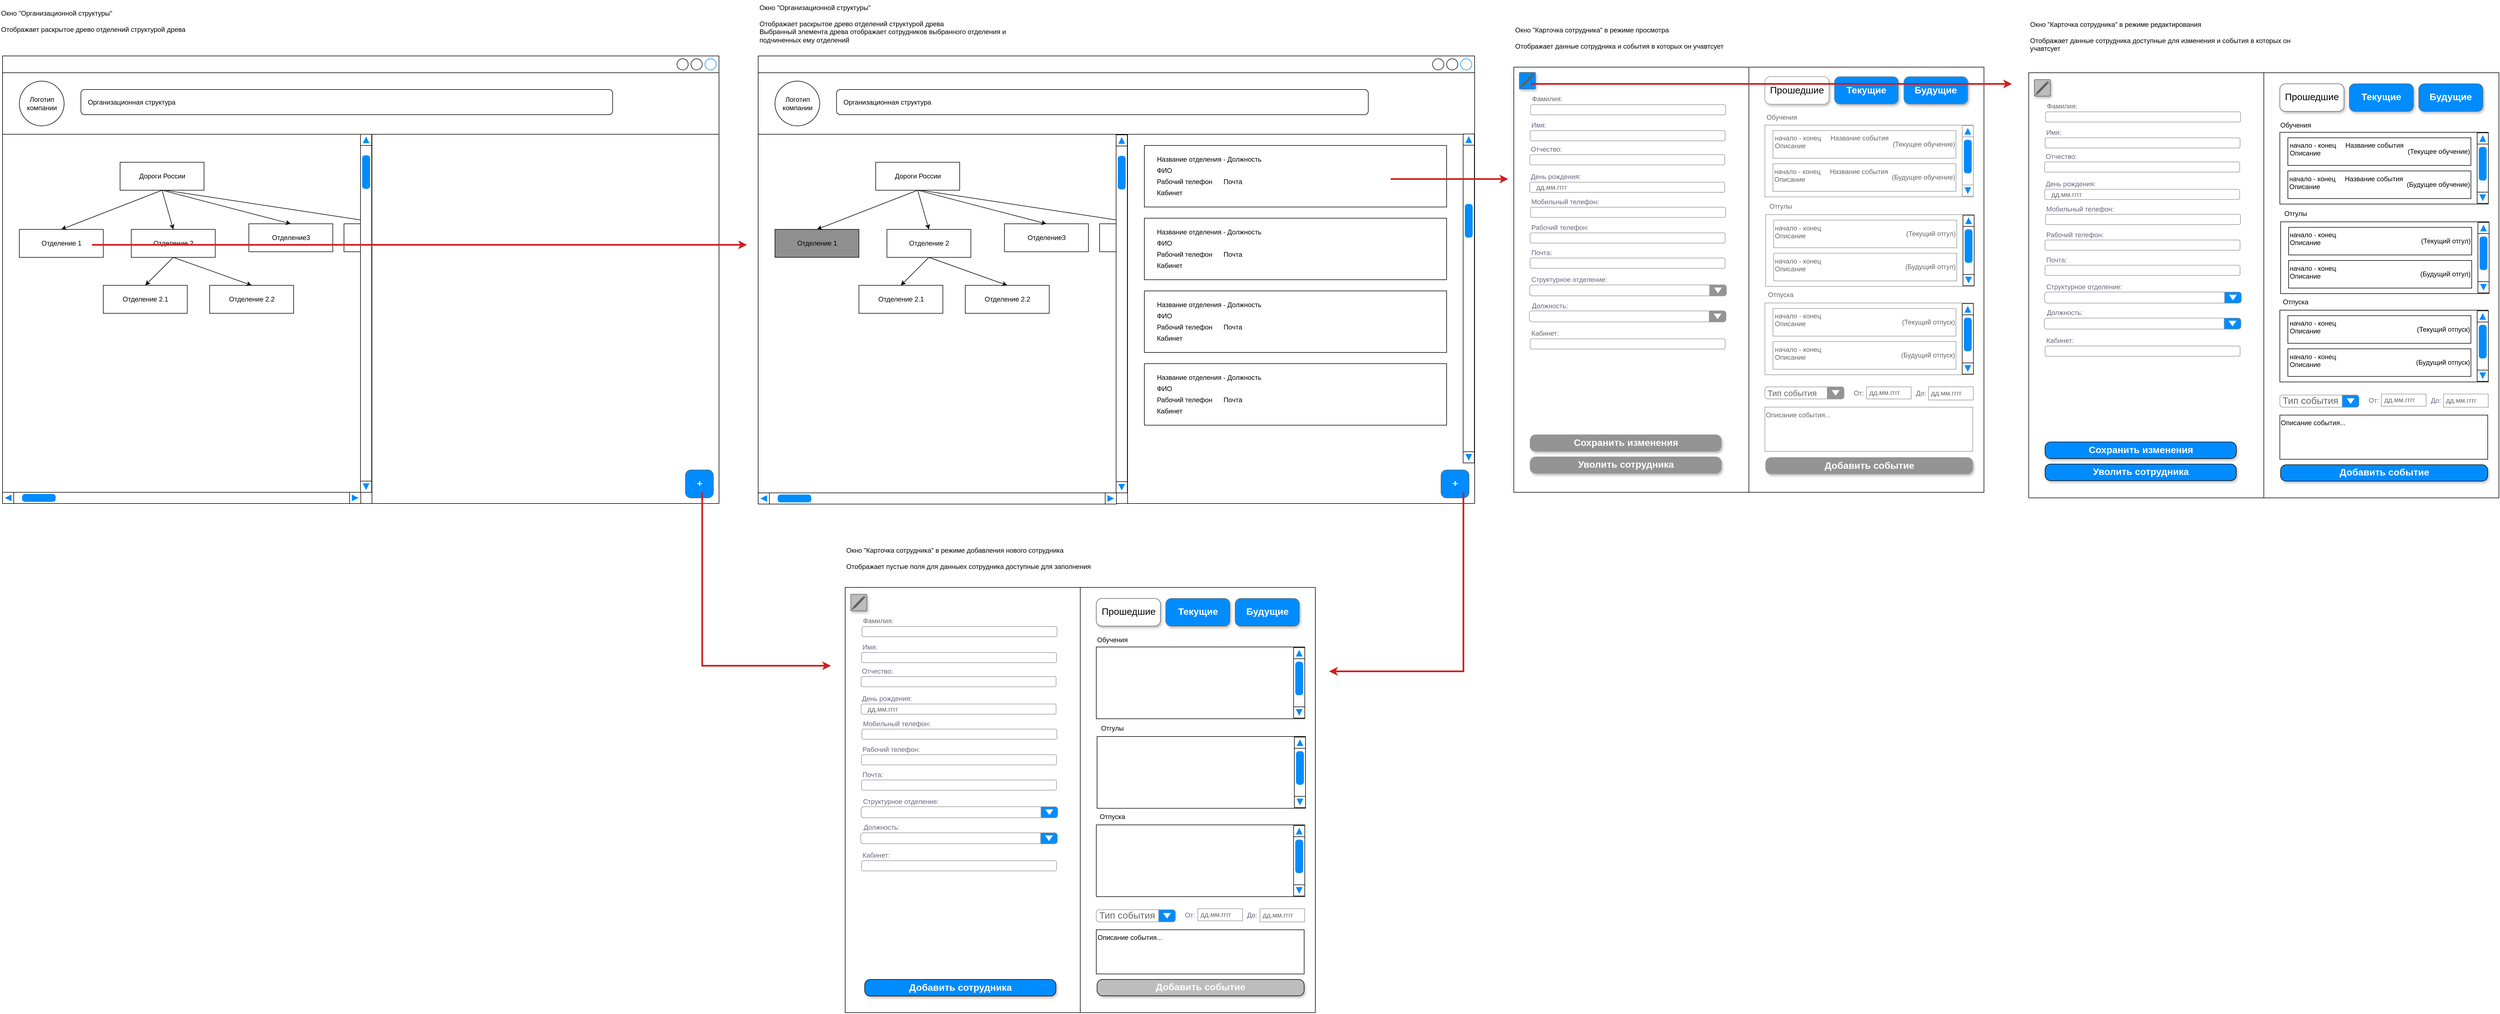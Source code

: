 <mxfile version="24.7.5">
  <diagram name="Page-1" id="c9db0220-8083-56f3-ca83-edcdcd058819">
    <mxGraphModel dx="9560" dy="9080" grid="1" gridSize="10" guides="1" tooltips="1" connect="1" arrows="1" fold="1" page="1" pageScale="1.5" pageWidth="826" pageHeight="1169" background="none" math="0" shadow="0">
      <root>
        <mxCell id="0" style=";html=1;" />
        <mxCell id="1" style=";html=1;" parent="0" />
        <mxCell id="aV__2GZd391ZfSr0Xz96-7" value="" style="strokeWidth=1;shadow=0;dashed=0;align=center;html=1;shape=mxgraph.mockup.containers.window;align=left;verticalAlign=top;spacingLeft=8;strokeColor2=#008cff;strokeColor3=#c4c4c4;fontColor=#ffffff;mainText=;fontSize=17;labelBackgroundColor=none;whiteSpace=wrap;movable=1;resizable=1;rotatable=1;deletable=1;editable=1;locked=0;connectable=1;" parent="1" vertex="1">
          <mxGeometry x="44.55" y="-3380" width="1280" height="800" as="geometry" />
        </mxCell>
        <mxCell id="aV__2GZd391ZfSr0Xz96-33" value="" style="rounded=0;whiteSpace=wrap;html=1;movable=1;resizable=1;rotatable=1;deletable=1;editable=1;locked=0;connectable=1;" parent="1" vertex="1">
          <mxGeometry x="44.55" y="-3350" width="1280" height="110" as="geometry" />
        </mxCell>
        <mxCell id="aV__2GZd391ZfSr0Xz96-31" value="" style="group;movable=1;resizable=1;rotatable=1;deletable=1;editable=1;locked=0;connectable=1;" parent="1" vertex="1" connectable="0">
          <mxGeometry x="74.55" y="-3190" width="738" height="350" as="geometry" />
        </mxCell>
        <mxCell id="aV__2GZd391ZfSr0Xz96-11" value="Отделение 2.2" style="rounded=0;whiteSpace=wrap;html=1;fillColor=#ffffff;fontColor=#000000;gradientColor=none;movable=1;resizable=1;rotatable=1;deletable=1;editable=1;locked=0;connectable=1;" parent="aV__2GZd391ZfSr0Xz96-31" vertex="1">
          <mxGeometry x="340" y="220" width="150" height="50" as="geometry" />
        </mxCell>
        <mxCell id="aV__2GZd391ZfSr0Xz96-12" value="Отделение 2.1" style="rounded=0;whiteSpace=wrap;html=1;movable=1;resizable=1;rotatable=1;deletable=1;editable=1;locked=0;connectable=1;" parent="aV__2GZd391ZfSr0Xz96-31" vertex="1">
          <mxGeometry x="150" y="220" width="150" height="50" as="geometry" />
        </mxCell>
        <mxCell id="aV__2GZd391ZfSr0Xz96-13" value="Отделение3" style="rounded=0;whiteSpace=wrap;html=1;movable=1;resizable=1;rotatable=1;deletable=1;editable=1;locked=0;connectable=1;" parent="aV__2GZd391ZfSr0Xz96-31" vertex="1">
          <mxGeometry x="410" y="110" width="150" height="50" as="geometry" />
        </mxCell>
        <mxCell id="aV__2GZd391ZfSr0Xz96-14" value="Отделение 2" style="rounded=0;whiteSpace=wrap;html=1;movable=1;resizable=1;rotatable=1;deletable=1;editable=1;locked=0;connectable=1;" parent="aV__2GZd391ZfSr0Xz96-31" vertex="1">
          <mxGeometry x="200" y="120" width="150" height="50" as="geometry" />
        </mxCell>
        <mxCell id="aV__2GZd391ZfSr0Xz96-15" value="Отделение 1" style="rounded=0;whiteSpace=wrap;html=1;fillColor=#FFFFFF;movable=1;resizable=1;rotatable=1;deletable=1;editable=1;locked=0;connectable=1;" parent="aV__2GZd391ZfSr0Xz96-31" vertex="1">
          <mxGeometry y="120" width="150" height="50" as="geometry" />
        </mxCell>
        <mxCell id="aV__2GZd391ZfSr0Xz96-16" value="Дороги России" style="rounded=0;whiteSpace=wrap;html=1;movable=1;resizable=1;rotatable=1;deletable=1;editable=1;locked=0;connectable=1;" parent="aV__2GZd391ZfSr0Xz96-31" vertex="1">
          <mxGeometry x="180" width="150" height="50" as="geometry" />
        </mxCell>
        <mxCell id="aV__2GZd391ZfSr0Xz96-18" value="" style="endArrow=classic;html=1;rounded=0;exitX=0.5;exitY=1;exitDx=0;exitDy=0;entryX=0.5;entryY=0;entryDx=0;entryDy=0;movable=1;resizable=1;rotatable=1;deletable=1;editable=1;locked=0;connectable=1;" parent="aV__2GZd391ZfSr0Xz96-31" source="aV__2GZd391ZfSr0Xz96-16" target="aV__2GZd391ZfSr0Xz96-15" edge="1">
          <mxGeometry width="50" height="50" relative="1" as="geometry">
            <mxPoint x="470" y="190" as="sourcePoint" />
            <mxPoint x="520" y="140" as="targetPoint" />
          </mxGeometry>
        </mxCell>
        <mxCell id="aV__2GZd391ZfSr0Xz96-19" value="" style="endArrow=classic;html=1;rounded=0;exitX=0.5;exitY=1;exitDx=0;exitDy=0;entryX=0.5;entryY=0;entryDx=0;entryDy=0;movable=1;resizable=1;rotatable=1;deletable=1;editable=1;locked=0;connectable=1;" parent="aV__2GZd391ZfSr0Xz96-31" source="aV__2GZd391ZfSr0Xz96-16" target="aV__2GZd391ZfSr0Xz96-14" edge="1">
          <mxGeometry width="50" height="50" relative="1" as="geometry">
            <mxPoint x="265" y="60" as="sourcePoint" />
            <mxPoint x="85" y="130" as="targetPoint" />
          </mxGeometry>
        </mxCell>
        <mxCell id="aV__2GZd391ZfSr0Xz96-20" value="" style="endArrow=classic;html=1;rounded=0;exitX=0.5;exitY=1;exitDx=0;exitDy=0;entryX=0.5;entryY=0;entryDx=0;entryDy=0;movable=1;resizable=1;rotatable=1;deletable=1;editable=1;locked=0;connectable=1;" parent="aV__2GZd391ZfSr0Xz96-31" source="aV__2GZd391ZfSr0Xz96-16" target="aV__2GZd391ZfSr0Xz96-13" edge="1">
          <mxGeometry width="50" height="50" relative="1" as="geometry">
            <mxPoint x="265" y="60" as="sourcePoint" />
            <mxPoint x="285" y="130" as="targetPoint" />
          </mxGeometry>
        </mxCell>
        <mxCell id="aV__2GZd391ZfSr0Xz96-21" value="" style="endArrow=classic;html=1;rounded=0;exitX=0.5;exitY=1;exitDx=0;exitDy=0;entryX=0.5;entryY=0;entryDx=0;entryDy=0;movable=1;resizable=1;rotatable=1;deletable=1;editable=1;locked=0;connectable=1;" parent="aV__2GZd391ZfSr0Xz96-31" source="aV__2GZd391ZfSr0Xz96-14" target="aV__2GZd391ZfSr0Xz96-12" edge="1">
          <mxGeometry width="50" height="50" relative="1" as="geometry">
            <mxPoint x="140" y="230" as="sourcePoint" />
            <mxPoint x="190" y="180" as="targetPoint" />
          </mxGeometry>
        </mxCell>
        <mxCell id="aV__2GZd391ZfSr0Xz96-22" value="" style="endArrow=classic;html=1;rounded=0;exitX=0.5;exitY=1;exitDx=0;exitDy=0;entryX=0.5;entryY=0;entryDx=0;entryDy=0;movable=1;resizable=1;rotatable=1;deletable=1;editable=1;locked=0;connectable=1;" parent="aV__2GZd391ZfSr0Xz96-31" source="aV__2GZd391ZfSr0Xz96-14" target="aV__2GZd391ZfSr0Xz96-11" edge="1">
          <mxGeometry width="50" height="50" relative="1" as="geometry">
            <mxPoint x="285" y="180" as="sourcePoint" />
            <mxPoint x="235" y="230" as="targetPoint" />
          </mxGeometry>
        </mxCell>
        <mxCell id="aV__2GZd391ZfSr0Xz96-32" value="Логотип компании" style="ellipse;whiteSpace=wrap;html=1;aspect=fixed;movable=1;resizable=1;rotatable=1;deletable=1;editable=1;locked=0;connectable=1;" parent="1" vertex="1">
          <mxGeometry x="74.55" y="-3335" width="80" height="80" as="geometry" />
        </mxCell>
        <mxCell id="aV__2GZd391ZfSr0Xz96-34" value="&amp;nbsp; &amp;nbsp;Организационная структура" style="rounded=1;whiteSpace=wrap;html=1;align=left;movable=1;resizable=1;rotatable=1;deletable=1;editable=1;locked=0;connectable=1;" parent="1" vertex="1">
          <mxGeometry x="184.55" y="-3320" width="950" height="45" as="geometry" />
        </mxCell>
        <mxCell id="aV__2GZd391ZfSr0Xz96-52" value="Отделение3" style="rounded=0;whiteSpace=wrap;html=1;movable=1;resizable=1;rotatable=1;deletable=1;editable=1;locked=0;connectable=1;" parent="1" vertex="1">
          <mxGeometry x="654.55" y="-3080" width="150" height="50" as="geometry" />
        </mxCell>
        <mxCell id="aV__2GZd391ZfSr0Xz96-54" value="" style="endArrow=classic;html=1;rounded=0;entryX=0.5;entryY=0;entryDx=0;entryDy=0;movable=1;resizable=1;rotatable=1;deletable=1;editable=1;locked=0;connectable=1;" parent="1" target="aV__2GZd391ZfSr0Xz96-52" edge="1">
          <mxGeometry width="50" height="50" relative="1" as="geometry">
            <mxPoint x="334.55" y="-3140" as="sourcePoint" />
            <mxPoint x="569.55" y="-3070" as="targetPoint" />
          </mxGeometry>
        </mxCell>
        <mxCell id="aV__2GZd391ZfSr0Xz96-38" value="" style="rounded=0;whiteSpace=wrap;html=1;movable=1;resizable=1;rotatable=1;deletable=1;editable=1;locked=0;connectable=1;" parent="1" vertex="1">
          <mxGeometry x="704.55" y="-3240" width="620" height="660" as="geometry" />
        </mxCell>
        <mxCell id="aV__2GZd391ZfSr0Xz96-8" value="+" style="strokeWidth=1;shadow=0;dashed=0;align=center;html=1;shape=mxgraph.mockup.buttons.button;strokeColor=#666666;fontColor=#ffffff;mainText=;buttonStyle=round;fontSize=17;fontStyle=1;fillColor=#008cff;whiteSpace=wrap;movable=1;resizable=1;rotatable=1;deletable=1;editable=1;locked=0;connectable=1;" parent="1" vertex="1">
          <mxGeometry x="1264.55" y="-2640" width="50" height="50" as="geometry" />
        </mxCell>
        <mxCell id="BMpMJqY8s_4Y7fT_cOyo-488" value="" style="verticalLabelPosition=bottom;shadow=0;dashed=0;align=center;html=1;verticalAlign=top;strokeWidth=1;shape=mxgraph.mockup.navigation.scrollBar;strokeColor=#000000;barPos=2.751;fillColor2=#008cff;strokeColor2=none;rotation=0;fontSize=12;movable=1;resizable=1;rotatable=1;deletable=1;editable=1;locked=0;connectable=1;" vertex="1" parent="1">
          <mxGeometry x="44.55" y="-2600" width="640" height="19" as="geometry" />
        </mxCell>
        <mxCell id="BMpMJqY8s_4Y7fT_cOyo-489" value="" style="verticalLabelPosition=bottom;shadow=0;dashed=0;align=center;html=1;verticalAlign=top;strokeWidth=1;shape=mxgraph.mockup.navigation.scrollBar;strokeColor=#000000;barPos=3.254;fillColor2=#008cff;strokeColor2=none;rotation=90;fontSize=12;movable=1;resizable=1;rotatable=1;deletable=1;editable=1;locked=0;connectable=1;" vertex="1" parent="1">
          <mxGeometry x="374.55" y="-2929.5" width="640" height="19" as="geometry" />
        </mxCell>
        <mxCell id="BMpMJqY8s_4Y7fT_cOyo-497" value="" style="group;movable=1;resizable=1;rotatable=1;deletable=1;editable=1;locked=0;connectable=1;" vertex="1" connectable="0" parent="1">
          <mxGeometry x="1394.55" y="-3420" width="1280" height="850" as="geometry" />
        </mxCell>
        <mxCell id="BMpMJqY8s_4Y7fT_cOyo-439" value="" style="strokeWidth=1;shadow=0;dashed=0;align=center;html=1;shape=mxgraph.mockup.containers.window;align=left;verticalAlign=top;spacingLeft=8;strokeColor2=#008cff;strokeColor3=#c4c4c4;fontColor=#ffffff;mainText=;fontSize=17;labelBackgroundColor=none;whiteSpace=wrap;movable=1;resizable=1;rotatable=1;deletable=1;editable=1;locked=0;connectable=1;" vertex="1" parent="BMpMJqY8s_4Y7fT_cOyo-497">
          <mxGeometry y="40.0" width="1280" height="800" as="geometry" />
        </mxCell>
        <mxCell id="BMpMJqY8s_4Y7fT_cOyo-440" value="" style="rounded=0;whiteSpace=wrap;html=1;movable=1;resizable=1;rotatable=1;deletable=1;editable=1;locked=0;connectable=1;" vertex="1" parent="BMpMJqY8s_4Y7fT_cOyo-497">
          <mxGeometry y="70.0" width="1280" height="110" as="geometry" />
        </mxCell>
        <mxCell id="BMpMJqY8s_4Y7fT_cOyo-441" value="" style="group;movable=1;resizable=1;rotatable=1;deletable=1;editable=1;locked=0;connectable=1;" vertex="1" connectable="0" parent="BMpMJqY8s_4Y7fT_cOyo-497">
          <mxGeometry x="30" y="230.0" width="560" height="350" as="geometry" />
        </mxCell>
        <mxCell id="BMpMJqY8s_4Y7fT_cOyo-442" value="Отделение 2.2" style="rounded=0;whiteSpace=wrap;html=1;fillColor=#ffffff;fontColor=#000000;gradientColor=none;movable=1;resizable=1;rotatable=1;deletable=1;editable=1;locked=0;connectable=1;" vertex="1" parent="BMpMJqY8s_4Y7fT_cOyo-441">
          <mxGeometry x="340" y="220" width="150" height="50" as="geometry" />
        </mxCell>
        <mxCell id="BMpMJqY8s_4Y7fT_cOyo-443" value="Отделение 2.1" style="rounded=0;whiteSpace=wrap;html=1;movable=1;resizable=1;rotatable=1;deletable=1;editable=1;locked=0;connectable=1;" vertex="1" parent="BMpMJqY8s_4Y7fT_cOyo-441">
          <mxGeometry x="150" y="220" width="150" height="50" as="geometry" />
        </mxCell>
        <mxCell id="BMpMJqY8s_4Y7fT_cOyo-444" value="Отделение3" style="rounded=0;whiteSpace=wrap;html=1;movable=1;resizable=1;rotatable=1;deletable=1;editable=1;locked=0;connectable=1;" vertex="1" parent="BMpMJqY8s_4Y7fT_cOyo-441">
          <mxGeometry x="410" y="110" width="150" height="50" as="geometry" />
        </mxCell>
        <mxCell id="BMpMJqY8s_4Y7fT_cOyo-445" value="Отделение 2" style="rounded=0;whiteSpace=wrap;html=1;movable=1;resizable=1;rotatable=1;deletable=1;editable=1;locked=0;connectable=1;" vertex="1" parent="BMpMJqY8s_4Y7fT_cOyo-441">
          <mxGeometry x="200" y="120" width="150" height="50" as="geometry" />
        </mxCell>
        <mxCell id="BMpMJqY8s_4Y7fT_cOyo-446" value="Отделение 1" style="rounded=0;whiteSpace=wrap;html=1;fillColor=#8f8f8f;movable=1;resizable=1;rotatable=1;deletable=1;editable=1;locked=0;connectable=1;" vertex="1" parent="BMpMJqY8s_4Y7fT_cOyo-441">
          <mxGeometry y="120" width="150" height="50" as="geometry" />
        </mxCell>
        <mxCell id="BMpMJqY8s_4Y7fT_cOyo-447" value="Дороги России" style="rounded=0;whiteSpace=wrap;html=1;movable=1;resizable=1;rotatable=1;deletable=1;editable=1;locked=0;connectable=1;" vertex="1" parent="BMpMJqY8s_4Y7fT_cOyo-441">
          <mxGeometry x="180" width="150" height="50" as="geometry" />
        </mxCell>
        <mxCell id="BMpMJqY8s_4Y7fT_cOyo-448" value="" style="endArrow=classic;html=1;rounded=0;exitX=0.5;exitY=1;exitDx=0;exitDy=0;entryX=0.5;entryY=0;entryDx=0;entryDy=0;movable=1;resizable=1;rotatable=1;deletable=1;editable=1;locked=0;connectable=1;" edge="1" parent="BMpMJqY8s_4Y7fT_cOyo-441" source="BMpMJqY8s_4Y7fT_cOyo-447" target="BMpMJqY8s_4Y7fT_cOyo-446">
          <mxGeometry width="50" height="50" relative="1" as="geometry">
            <mxPoint x="470" y="190" as="sourcePoint" />
            <mxPoint x="520" y="140" as="targetPoint" />
          </mxGeometry>
        </mxCell>
        <mxCell id="BMpMJqY8s_4Y7fT_cOyo-449" value="" style="endArrow=classic;html=1;rounded=0;exitX=0.5;exitY=1;exitDx=0;exitDy=0;entryX=0.5;entryY=0;entryDx=0;entryDy=0;movable=1;resizable=1;rotatable=1;deletable=1;editable=1;locked=0;connectable=1;" edge="1" parent="BMpMJqY8s_4Y7fT_cOyo-441" source="BMpMJqY8s_4Y7fT_cOyo-447" target="BMpMJqY8s_4Y7fT_cOyo-445">
          <mxGeometry width="50" height="50" relative="1" as="geometry">
            <mxPoint x="265" y="60" as="sourcePoint" />
            <mxPoint x="85" y="130" as="targetPoint" />
          </mxGeometry>
        </mxCell>
        <mxCell id="BMpMJqY8s_4Y7fT_cOyo-450" value="" style="endArrow=classic;html=1;rounded=0;exitX=0.5;exitY=1;exitDx=0;exitDy=0;entryX=0.5;entryY=0;entryDx=0;entryDy=0;movable=1;resizable=1;rotatable=1;deletable=1;editable=1;locked=0;connectable=1;" edge="1" parent="BMpMJqY8s_4Y7fT_cOyo-441" source="BMpMJqY8s_4Y7fT_cOyo-447" target="BMpMJqY8s_4Y7fT_cOyo-444">
          <mxGeometry width="50" height="50" relative="1" as="geometry">
            <mxPoint x="265" y="60" as="sourcePoint" />
            <mxPoint x="285" y="130" as="targetPoint" />
          </mxGeometry>
        </mxCell>
        <mxCell id="BMpMJqY8s_4Y7fT_cOyo-451" value="" style="endArrow=classic;html=1;rounded=0;exitX=0.5;exitY=1;exitDx=0;exitDy=0;entryX=0.5;entryY=0;entryDx=0;entryDy=0;movable=1;resizable=1;rotatable=1;deletable=1;editable=1;locked=0;connectable=1;" edge="1" parent="BMpMJqY8s_4Y7fT_cOyo-441" source="BMpMJqY8s_4Y7fT_cOyo-445" target="BMpMJqY8s_4Y7fT_cOyo-443">
          <mxGeometry width="50" height="50" relative="1" as="geometry">
            <mxPoint x="140" y="230" as="sourcePoint" />
            <mxPoint x="190" y="180" as="targetPoint" />
          </mxGeometry>
        </mxCell>
        <mxCell id="BMpMJqY8s_4Y7fT_cOyo-452" value="" style="endArrow=classic;html=1;rounded=0;exitX=0.5;exitY=1;exitDx=0;exitDy=0;entryX=0.5;entryY=0;entryDx=0;entryDy=0;movable=1;resizable=1;rotatable=1;deletable=1;editable=1;locked=0;connectable=1;" edge="1" parent="BMpMJqY8s_4Y7fT_cOyo-441" source="BMpMJqY8s_4Y7fT_cOyo-445" target="BMpMJqY8s_4Y7fT_cOyo-442">
          <mxGeometry width="50" height="50" relative="1" as="geometry">
            <mxPoint x="285" y="180" as="sourcePoint" />
            <mxPoint x="235" y="230" as="targetPoint" />
          </mxGeometry>
        </mxCell>
        <mxCell id="BMpMJqY8s_4Y7fT_cOyo-453" value="Логотип компании" style="ellipse;whiteSpace=wrap;html=1;aspect=fixed;movable=1;resizable=1;rotatable=1;deletable=1;editable=1;locked=0;connectable=1;" vertex="1" parent="BMpMJqY8s_4Y7fT_cOyo-497">
          <mxGeometry x="30" y="85.0" width="80" height="80" as="geometry" />
        </mxCell>
        <mxCell id="BMpMJqY8s_4Y7fT_cOyo-454" value="&amp;nbsp; &amp;nbsp;Организационная структура" style="rounded=1;whiteSpace=wrap;html=1;align=left;movable=1;resizable=1;rotatable=1;deletable=1;editable=1;locked=0;connectable=1;" vertex="1" parent="BMpMJqY8s_4Y7fT_cOyo-497">
          <mxGeometry x="140" y="100.0" width="950" height="45" as="geometry" />
        </mxCell>
        <mxCell id="BMpMJqY8s_4Y7fT_cOyo-455" value="Отделение3" style="rounded=0;whiteSpace=wrap;html=1;movable=1;resizable=1;rotatable=1;deletable=1;editable=1;locked=0;connectable=1;" vertex="1" parent="BMpMJqY8s_4Y7fT_cOyo-497">
          <mxGeometry x="610" y="340.0" width="150" height="50" as="geometry" />
        </mxCell>
        <mxCell id="BMpMJqY8s_4Y7fT_cOyo-456" value="" style="endArrow=classic;html=1;rounded=0;entryX=0.5;entryY=0;entryDx=0;entryDy=0;movable=1;resizable=1;rotatable=1;deletable=1;editable=1;locked=0;connectable=1;" edge="1" parent="BMpMJqY8s_4Y7fT_cOyo-497" target="BMpMJqY8s_4Y7fT_cOyo-455">
          <mxGeometry width="50" height="50" relative="1" as="geometry">
            <mxPoint x="290" y="280.0" as="sourcePoint" />
            <mxPoint x="525" y="350.0" as="targetPoint" />
          </mxGeometry>
        </mxCell>
        <mxCell id="BMpMJqY8s_4Y7fT_cOyo-457" value="" style="rounded=0;whiteSpace=wrap;html=1;movable=1;resizable=1;rotatable=1;deletable=1;editable=1;locked=0;connectable=1;" vertex="1" parent="BMpMJqY8s_4Y7fT_cOyo-497">
          <mxGeometry x="660" y="180.0" width="620" height="660" as="geometry" />
        </mxCell>
        <mxCell id="BMpMJqY8s_4Y7fT_cOyo-460" value="+" style="strokeWidth=1;shadow=0;dashed=0;align=center;html=1;shape=mxgraph.mockup.buttons.button;strokeColor=#666666;fontColor=#ffffff;mainText=;buttonStyle=round;fontSize=17;fontStyle=1;fillColor=#008cff;whiteSpace=wrap;movable=1;resizable=1;rotatable=1;deletable=1;editable=1;locked=0;connectable=1;" vertex="1" parent="BMpMJqY8s_4Y7fT_cOyo-497">
          <mxGeometry x="1220" y="780" width="50" height="50" as="geometry" />
        </mxCell>
        <mxCell id="BMpMJqY8s_4Y7fT_cOyo-461" value="" style="group;movable=1;resizable=1;rotatable=1;deletable=1;editable=1;locked=0;connectable=1;" vertex="1" connectable="0" parent="BMpMJqY8s_4Y7fT_cOyo-497">
          <mxGeometry x="690" y="330.0" width="540" height="110" as="geometry" />
        </mxCell>
        <mxCell id="BMpMJqY8s_4Y7fT_cOyo-462" value="" style="rounded=0;whiteSpace=wrap;html=1;movable=1;resizable=1;rotatable=1;deletable=1;editable=1;locked=0;connectable=1;" vertex="1" parent="BMpMJqY8s_4Y7fT_cOyo-461">
          <mxGeometry width="540" height="110" as="geometry" />
        </mxCell>
        <mxCell id="BMpMJqY8s_4Y7fT_cOyo-463" value="Название отделения - Должность" style="text;html=1;align=left;verticalAlign=middle;whiteSpace=wrap;rounded=0;movable=1;resizable=1;rotatable=1;deletable=1;editable=1;locked=0;connectable=1;" vertex="1" parent="BMpMJqY8s_4Y7fT_cOyo-461">
          <mxGeometry x="20" y="10" width="200" height="30" as="geometry" />
        </mxCell>
        <mxCell id="BMpMJqY8s_4Y7fT_cOyo-464" value="ФИО" style="text;html=1;align=left;verticalAlign=middle;whiteSpace=wrap;rounded=0;movable=1;resizable=1;rotatable=1;deletable=1;editable=1;locked=0;connectable=1;" vertex="1" parent="BMpMJqY8s_4Y7fT_cOyo-461">
          <mxGeometry x="20" y="30" width="200" height="30" as="geometry" />
        </mxCell>
        <mxCell id="BMpMJqY8s_4Y7fT_cOyo-465" value="Рабочий телефон&amp;nbsp; &amp;nbsp; &amp;nbsp; Почта" style="text;html=1;align=left;verticalAlign=middle;whiteSpace=wrap;rounded=0;movable=1;resizable=1;rotatable=1;deletable=1;editable=1;locked=0;connectable=1;" vertex="1" parent="BMpMJqY8s_4Y7fT_cOyo-461">
          <mxGeometry x="20" y="50" width="200" height="30" as="geometry" />
        </mxCell>
        <mxCell id="BMpMJqY8s_4Y7fT_cOyo-466" value="Кабинет" style="text;html=1;align=left;verticalAlign=middle;whiteSpace=wrap;rounded=0;movable=1;resizable=1;rotatable=1;deletable=1;editable=1;locked=0;connectable=1;" vertex="1" parent="BMpMJqY8s_4Y7fT_cOyo-461">
          <mxGeometry x="20" y="70" width="200" height="30" as="geometry" />
        </mxCell>
        <mxCell id="BMpMJqY8s_4Y7fT_cOyo-467" value="" style="group;movable=1;resizable=1;rotatable=1;deletable=1;editable=1;locked=0;connectable=1;" vertex="1" connectable="0" parent="BMpMJqY8s_4Y7fT_cOyo-497">
          <mxGeometry x="690" y="200.0" width="540" height="110" as="geometry" />
        </mxCell>
        <mxCell id="BMpMJqY8s_4Y7fT_cOyo-468" value="" style="rounded=0;whiteSpace=wrap;html=1;movable=1;resizable=1;rotatable=1;deletable=1;editable=1;locked=0;connectable=1;" vertex="1" parent="BMpMJqY8s_4Y7fT_cOyo-467">
          <mxGeometry width="540" height="110" as="geometry" />
        </mxCell>
        <mxCell id="BMpMJqY8s_4Y7fT_cOyo-469" value="Название отделения - Должность" style="text;html=1;align=left;verticalAlign=middle;whiteSpace=wrap;rounded=0;movable=1;resizable=1;rotatable=1;deletable=1;editable=1;locked=0;connectable=1;" vertex="1" parent="BMpMJqY8s_4Y7fT_cOyo-467">
          <mxGeometry x="20" y="10" width="200" height="30" as="geometry" />
        </mxCell>
        <mxCell id="BMpMJqY8s_4Y7fT_cOyo-470" value="ФИО" style="text;html=1;align=left;verticalAlign=middle;whiteSpace=wrap;rounded=0;movable=1;resizable=1;rotatable=1;deletable=1;editable=1;locked=0;connectable=1;" vertex="1" parent="BMpMJqY8s_4Y7fT_cOyo-467">
          <mxGeometry x="20" y="30" width="200" height="30" as="geometry" />
        </mxCell>
        <mxCell id="BMpMJqY8s_4Y7fT_cOyo-471" value="Рабочий телефон&amp;nbsp; &amp;nbsp; &amp;nbsp; Почта" style="text;html=1;align=left;verticalAlign=middle;whiteSpace=wrap;rounded=0;movable=1;resizable=1;rotatable=1;deletable=1;editable=1;locked=0;connectable=1;" vertex="1" parent="BMpMJqY8s_4Y7fT_cOyo-467">
          <mxGeometry x="20" y="50" width="200" height="30" as="geometry" />
        </mxCell>
        <mxCell id="BMpMJqY8s_4Y7fT_cOyo-472" value="Кабинет" style="text;html=1;align=left;verticalAlign=middle;whiteSpace=wrap;rounded=0;movable=1;resizable=1;rotatable=1;deletable=1;editable=1;locked=0;connectable=1;" vertex="1" parent="BMpMJqY8s_4Y7fT_cOyo-467">
          <mxGeometry x="20" y="70" width="200" height="30" as="geometry" />
        </mxCell>
        <mxCell id="BMpMJqY8s_4Y7fT_cOyo-473" value="" style="group;movable=1;resizable=1;rotatable=1;deletable=1;editable=1;locked=0;connectable=1;" vertex="1" connectable="0" parent="BMpMJqY8s_4Y7fT_cOyo-497">
          <mxGeometry x="690" y="460.0" width="540" height="110" as="geometry" />
        </mxCell>
        <mxCell id="BMpMJqY8s_4Y7fT_cOyo-474" value="" style="rounded=0;whiteSpace=wrap;html=1;movable=1;resizable=1;rotatable=1;deletable=1;editable=1;locked=0;connectable=1;" vertex="1" parent="BMpMJqY8s_4Y7fT_cOyo-473">
          <mxGeometry width="540" height="110" as="geometry" />
        </mxCell>
        <mxCell id="BMpMJqY8s_4Y7fT_cOyo-475" value="Название отделения - Должность" style="text;html=1;align=left;verticalAlign=middle;whiteSpace=wrap;rounded=0;movable=1;resizable=1;rotatable=1;deletable=1;editable=1;locked=0;connectable=1;" vertex="1" parent="BMpMJqY8s_4Y7fT_cOyo-473">
          <mxGeometry x="20" y="10" width="200" height="30" as="geometry" />
        </mxCell>
        <mxCell id="BMpMJqY8s_4Y7fT_cOyo-476" value="ФИО" style="text;html=1;align=left;verticalAlign=middle;whiteSpace=wrap;rounded=0;movable=1;resizable=1;rotatable=1;deletable=1;editable=1;locked=0;connectable=1;" vertex="1" parent="BMpMJqY8s_4Y7fT_cOyo-473">
          <mxGeometry x="20" y="30" width="200" height="30" as="geometry" />
        </mxCell>
        <mxCell id="BMpMJqY8s_4Y7fT_cOyo-477" value="Рабочий телефон&amp;nbsp; &amp;nbsp; &amp;nbsp; Почта" style="text;html=1;align=left;verticalAlign=middle;whiteSpace=wrap;rounded=0;movable=1;resizable=1;rotatable=1;deletable=1;editable=1;locked=0;connectable=1;" vertex="1" parent="BMpMJqY8s_4Y7fT_cOyo-473">
          <mxGeometry x="20" y="50" width="200" height="30" as="geometry" />
        </mxCell>
        <mxCell id="BMpMJqY8s_4Y7fT_cOyo-478" value="Кабинет" style="text;html=1;align=left;verticalAlign=middle;whiteSpace=wrap;rounded=0;movable=1;resizable=1;rotatable=1;deletable=1;editable=1;locked=0;connectable=1;" vertex="1" parent="BMpMJqY8s_4Y7fT_cOyo-473">
          <mxGeometry x="20" y="70" width="200" height="30" as="geometry" />
        </mxCell>
        <mxCell id="BMpMJqY8s_4Y7fT_cOyo-479" value="" style="group;movable=1;resizable=1;rotatable=1;deletable=1;editable=1;locked=0;connectable=1;" vertex="1" connectable="0" parent="BMpMJqY8s_4Y7fT_cOyo-497">
          <mxGeometry x="690" y="590" width="540" height="110" as="geometry" />
        </mxCell>
        <mxCell id="BMpMJqY8s_4Y7fT_cOyo-480" value="" style="rounded=0;whiteSpace=wrap;html=1;movable=1;resizable=1;rotatable=1;deletable=1;editable=1;locked=0;connectable=1;" vertex="1" parent="BMpMJqY8s_4Y7fT_cOyo-479">
          <mxGeometry width="540" height="110" as="geometry" />
        </mxCell>
        <mxCell id="BMpMJqY8s_4Y7fT_cOyo-481" value="Название отделения - Должность" style="text;html=1;align=left;verticalAlign=middle;whiteSpace=wrap;rounded=0;movable=1;resizable=1;rotatable=1;deletable=1;editable=1;locked=0;connectable=1;" vertex="1" parent="BMpMJqY8s_4Y7fT_cOyo-479">
          <mxGeometry x="20" y="10" width="200" height="30" as="geometry" />
        </mxCell>
        <mxCell id="BMpMJqY8s_4Y7fT_cOyo-482" value="ФИО" style="text;html=1;align=left;verticalAlign=middle;whiteSpace=wrap;rounded=0;movable=1;resizable=1;rotatable=1;deletable=1;editable=1;locked=0;connectable=1;" vertex="1" parent="BMpMJqY8s_4Y7fT_cOyo-479">
          <mxGeometry x="20" y="30" width="200" height="30" as="geometry" />
        </mxCell>
        <mxCell id="BMpMJqY8s_4Y7fT_cOyo-483" value="Рабочий телефон&amp;nbsp; &amp;nbsp; &amp;nbsp; Почта" style="text;html=1;align=left;verticalAlign=middle;whiteSpace=wrap;rounded=0;movable=1;resizable=1;rotatable=1;deletable=1;editable=1;locked=0;connectable=1;" vertex="1" parent="BMpMJqY8s_4Y7fT_cOyo-479">
          <mxGeometry x="20" y="50" width="200" height="30" as="geometry" />
        </mxCell>
        <mxCell id="BMpMJqY8s_4Y7fT_cOyo-484" value="Кабинет" style="text;html=1;align=left;verticalAlign=middle;whiteSpace=wrap;rounded=0;movable=1;resizable=1;rotatable=1;deletable=1;editable=1;locked=0;connectable=1;" vertex="1" parent="BMpMJqY8s_4Y7fT_cOyo-479">
          <mxGeometry x="20" y="70" width="200" height="30" as="geometry" />
        </mxCell>
        <mxCell id="BMpMJqY8s_4Y7fT_cOyo-486" value="" style="verticalLabelPosition=bottom;shadow=0;dashed=0;align=center;html=1;verticalAlign=top;strokeWidth=1;shape=mxgraph.mockup.navigation.scrollBar;strokeColor=#000000;barPos=21.551;fillColor2=#008cff;strokeColor2=none;rotation=90;fontSize=12;movable=1;resizable=1;rotatable=1;deletable=1;editable=1;locked=0;connectable=1;" vertex="1" parent="BMpMJqY8s_4Y7fT_cOyo-497">
          <mxGeometry x="976" y="464" width="588" height="19" as="geometry" />
        </mxCell>
        <mxCell id="BMpMJqY8s_4Y7fT_cOyo-490" value="" style="verticalLabelPosition=bottom;shadow=0;dashed=0;align=center;html=1;verticalAlign=top;strokeWidth=1;shape=mxgraph.mockup.navigation.scrollBar;strokeColor=#000000;barPos=2.751;fillColor2=#008cff;strokeColor2=none;rotation=0;fontSize=12;movable=1;resizable=1;rotatable=1;deletable=1;editable=1;locked=0;connectable=1;" vertex="1" parent="BMpMJqY8s_4Y7fT_cOyo-497">
          <mxGeometry y="821" width="640" height="19" as="geometry" />
        </mxCell>
        <mxCell id="BMpMJqY8s_4Y7fT_cOyo-491" value="" style="verticalLabelPosition=bottom;shadow=0;dashed=0;align=center;html=1;verticalAlign=top;strokeWidth=1;shape=mxgraph.mockup.navigation.scrollBar;strokeColor=#000000;barPos=3.254;fillColor2=#008cff;strokeColor2=none;rotation=90;fontSize=12;movable=1;resizable=1;rotatable=1;deletable=1;editable=1;locked=0;connectable=1;" vertex="1" parent="BMpMJqY8s_4Y7fT_cOyo-497">
          <mxGeometry x="330" y="491.5" width="640" height="19" as="geometry" />
        </mxCell>
        <mxCell id="BMpMJqY8s_4Y7fT_cOyo-968" value="Окно &quot;Организационной структуры&quot;&amp;nbsp;&lt;div&gt;&lt;br&gt;&lt;/div&gt;&lt;div&gt;Отображает раскрытое древо отделений структурой древа&lt;br&gt;Выбранный элемента древа отображает сотрудников выбранного отделения и подчиненных ему отделений&lt;/div&gt;" style="text;html=1;align=left;verticalAlign=top;whiteSpace=wrap;rounded=0;movable=1;resizable=1;rotatable=1;deletable=1;editable=1;locked=0;connectable=1;" vertex="1" parent="BMpMJqY8s_4Y7fT_cOyo-497">
          <mxGeometry y="-60" width="510" height="100" as="geometry" />
        </mxCell>
        <mxCell id="BMpMJqY8s_4Y7fT_cOyo-848" value="" style="rounded=0;whiteSpace=wrap;html=1;fontColor=#999999;shadow=0;movable=1;resizable=1;rotatable=1;deletable=1;editable=1;locked=0;connectable=1;" vertex="1" parent="1">
          <mxGeometry x="3664.55" y="-3350.003" width="840.0" height="760.0" as="geometry" />
        </mxCell>
        <mxCell id="BMpMJqY8s_4Y7fT_cOyo-849" value="" style="endArrow=none;html=1;rounded=0;entryX=0.5;entryY=0;entryDx=0;entryDy=0;exitX=0.5;exitY=1;exitDx=0;exitDy=0;shadow=0;movable=1;resizable=1;rotatable=1;deletable=1;editable=1;locked=0;connectable=1;" edge="1" parent="1" source="BMpMJqY8s_4Y7fT_cOyo-848" target="BMpMJqY8s_4Y7fT_cOyo-848">
          <mxGeometry width="50" height="50" relative="1" as="geometry">
            <mxPoint x="4103.641" y="-2905.844" as="sourcePoint" />
            <mxPoint x="4151.368" y="-2955.195" as="targetPoint" />
          </mxGeometry>
        </mxCell>
        <mxCell id="BMpMJqY8s_4Y7fT_cOyo-850" value="Тип события" style="strokeWidth=1;shadow=0;dashed=0;align=center;html=1;shape=mxgraph.mockup.forms.comboBox;strokeColor=#999999;fillColor=#008cff;align=left;fillColor2=#008cff;mainText=;fontColor=#666666;fontSize=17;spacingLeft=3;movable=1;resizable=1;rotatable=1;deletable=1;editable=1;locked=0;connectable=1;" vertex="1" parent="1">
          <mxGeometry x="4113.19" y="-2773.84" width="141.36" height="21.71" as="geometry" />
        </mxCell>
        <mxCell id="BMpMJqY8s_4Y7fT_cOyo-851" value="Текущие" style="strokeWidth=1;shadow=1;dashed=0;align=center;html=1;shape=mxgraph.mockup.buttons.button;strokeColor=#666666;fontColor=#ffffff;mainText=;buttonStyle=round;fontSize=17;fontStyle=1;fillColor=#008cff;whiteSpace=wrap;movable=1;resizable=1;rotatable=1;deletable=1;editable=1;locked=0;connectable=1;" vertex="1" parent="1">
          <mxGeometry x="4237.277" y="-3330.26" width="114.545" height="49.351" as="geometry" />
        </mxCell>
        <mxCell id="BMpMJqY8s_4Y7fT_cOyo-852" value="Обучения" style="text;html=1;align=center;verticalAlign=middle;whiteSpace=wrap;rounded=0;shadow=0;movable=1;resizable=1;rotatable=1;deletable=1;editable=1;locked=0;connectable=1;" vertex="1" parent="1">
          <mxGeometry x="4113.186" y="-3271.039" width="57.273" height="29.61" as="geometry" />
        </mxCell>
        <mxCell id="BMpMJqY8s_4Y7fT_cOyo-853" value="Отгулы" style="text;html=1;align=center;verticalAlign=middle;whiteSpace=wrap;rounded=0;shadow=0;movable=1;resizable=1;rotatable=1;deletable=1;editable=1;locked=0;connectable=1;" vertex="1" parent="1">
          <mxGeometry x="4113.186" y="-3113.117" width="57.273" height="29.61" as="geometry" />
        </mxCell>
        <mxCell id="BMpMJqY8s_4Y7fT_cOyo-854" value="" style="rounded=0;whiteSpace=wrap;html=1;shadow=0;movable=1;resizable=1;rotatable=1;deletable=1;editable=1;locked=0;connectable=1;" vertex="1" parent="1">
          <mxGeometry x="4113.186" y="-2925.584" width="372.273" height="128.312" as="geometry" />
        </mxCell>
        <mxCell id="BMpMJqY8s_4Y7fT_cOyo-855" value="Отпуска" style="text;html=1;align=center;verticalAlign=middle;whiteSpace=wrap;rounded=0;shadow=0;movable=1;resizable=1;rotatable=1;deletable=1;editable=1;locked=0;connectable=1;" vertex="1" parent="1">
          <mxGeometry x="4113.186" y="-2955.195" width="57.273" height="29.61" as="geometry" />
        </mxCell>
        <mxCell id="BMpMJqY8s_4Y7fT_cOyo-856" value="(Текущий отпуск)" style="rounded=0;whiteSpace=wrap;html=1;align=right;shadow=0;movable=1;resizable=1;rotatable=1;deletable=1;editable=1;locked=0;connectable=1;" vertex="1" parent="1">
          <mxGeometry x="4127.5" y="-2915.716" width="327.05" height="49.349" as="geometry" />
        </mxCell>
        <mxCell id="BMpMJqY8s_4Y7fT_cOyo-857" value="(Будущий отпуск)" style="rounded=0;whiteSpace=wrap;html=1;align=right;shadow=0;movable=1;resizable=1;rotatable=1;deletable=1;editable=1;locked=0;connectable=1;" vertex="1" parent="1">
          <mxGeometry x="4127.5" y="-2856.497" width="327.05" height="49.349" as="geometry" />
        </mxCell>
        <mxCell id="BMpMJqY8s_4Y7fT_cOyo-858" value="Описание события..." style="rounded=0;whiteSpace=wrap;html=1;shadow=0;movable=1;resizable=1;rotatable=1;deletable=1;editable=1;locked=0;connectable=1;verticalAlign=top;align=left;" vertex="1" parent="1">
          <mxGeometry x="4113.19" y="-2738.05" width="371.36" height="78.96" as="geometry" />
        </mxCell>
        <mxCell id="BMpMJqY8s_4Y7fT_cOyo-859" value="Добавить событие" style="strokeWidth=1;shadow=1;dashed=0;align=center;html=1;shape=mxgraph.mockup.buttons.button;strokeColor=#000000;fontColor=#ffffff;mainText=;buttonStyle=round;fontSize=17;fontStyle=1;fillColor=#008cff;whiteSpace=wrap;movable=1;resizable=1;rotatable=1;deletable=1;editable=1;locked=0;connectable=1;" vertex="1" parent="1">
          <mxGeometry x="4114.55" y="-2649.22" width="370" height="29.22" as="geometry" />
        </mxCell>
        <mxCell id="BMpMJqY8s_4Y7fT_cOyo-860" value="Прошедшие" style="strokeWidth=1;shadow=1;dashed=0;align=center;html=1;shape=mxgraph.mockup.buttons.button;strokeColor=#666666;fontColor=#000000;mainText=;buttonStyle=round;fontSize=17;fontStyle=0;fillColor=#ffffff;whiteSpace=wrap;movable=1;resizable=1;rotatable=1;deletable=1;editable=1;locked=0;connectable=1;" vertex="1" parent="1">
          <mxGeometry x="4113.186" y="-3330.26" width="114.545" height="49.351" as="geometry" />
        </mxCell>
        <mxCell id="BMpMJqY8s_4Y7fT_cOyo-861" value="Будущие" style="strokeWidth=1;shadow=1;dashed=0;align=center;html=1;shape=mxgraph.mockup.buttons.button;strokeColor=#666666;fontColor=#ffffff;mainText=;buttonStyle=round;fontSize=17;fontStyle=1;fillColor=#008cff;whiteSpace=wrap;movable=1;resizable=1;rotatable=1;deletable=1;editable=1;locked=0;connectable=1;" vertex="1" parent="1">
          <mxGeometry x="4361.368" y="-3330.26" width="114.545" height="49.351" as="geometry" />
        </mxCell>
        <mxCell id="BMpMJqY8s_4Y7fT_cOyo-862" value="Уволить сотрудника" style="strokeWidth=1;shadow=1;dashed=0;align=center;html=1;shape=mxgraph.mockup.buttons.button;strokeColor=#000000;fontColor=#ffffff;mainText=;buttonStyle=round;fontSize=17;fontStyle=1;fillColor=#008cff;whiteSpace=wrap;movable=1;resizable=1;rotatable=1;deletable=1;editable=1;locked=0;connectable=1;" vertex="1" parent="1">
          <mxGeometry x="3693.75" y="-2650.52" width="341.59" height="29.61" as="geometry" />
        </mxCell>
        <mxCell id="BMpMJqY8s_4Y7fT_cOyo-863" value="Сохранить изменения" style="strokeWidth=1;shadow=1;dashed=0;align=center;html=1;shape=mxgraph.mockup.buttons.button;strokeColor=#000000;fontColor=#ffffff;mainText=;buttonStyle=round;fontSize=17;fontStyle=1;fillColor=#008cff;whiteSpace=wrap;movable=1;resizable=1;rotatable=1;deletable=1;editable=1;locked=0;connectable=1;" vertex="1" parent="1">
          <mxGeometry x="3693.75" y="-2690" width="341.59" height="29.61" as="geometry" />
        </mxCell>
        <mxCell id="BMpMJqY8s_4Y7fT_cOyo-864" value="" style="strokeColor=#616161;verticalLabelPosition=bottom;shadow=1;dashed=0;verticalAlign=top;strokeWidth=1;html=1;shape=mxgraph.mockup.misc.editIcon;fillColor=#bdbdbd;fontColor=#949494;movable=1;resizable=1;rotatable=1;deletable=1;editable=1;locked=0;connectable=1;" vertex="1" parent="1">
          <mxGeometry x="3674.545" y="-3337.7" width="28.636" height="29.61" as="geometry" />
        </mxCell>
        <mxCell id="BMpMJqY8s_4Y7fT_cOyo-865" value="Фамилия:" style="text;html=1;align=left;verticalAlign=middle;whiteSpace=wrap;rounded=0;fontColor=#666666;strokeColor=none;shadow=0;movable=1;resizable=1;rotatable=1;deletable=1;editable=1;locked=0;connectable=1;" vertex="1" parent="1">
          <mxGeometry x="3694.55" y="-3299.33" width="350" height="18.42" as="geometry" />
        </mxCell>
        <mxCell id="BMpMJqY8s_4Y7fT_cOyo-866" value="Имя:" style="text;html=1;align=left;verticalAlign=middle;whiteSpace=wrap;rounded=0;fontColor=#66667f;shadow=0;movable=1;resizable=1;rotatable=1;deletable=1;editable=1;locked=0;connectable=1;" vertex="1" parent="1">
          <mxGeometry x="3693.75" y="-3252.1" width="350" height="18.42" as="geometry" />
        </mxCell>
        <mxCell id="BMpMJqY8s_4Y7fT_cOyo-867" value="Отчество:" style="text;html=1;align=left;verticalAlign=middle;whiteSpace=wrap;rounded=0;fontColor=#66667f;shadow=0;movable=1;resizable=1;rotatable=1;deletable=1;editable=1;locked=0;connectable=1;" vertex="1" parent="1">
          <mxGeometry x="3692.96" y="-3209.02" width="350" height="18.42" as="geometry" />
        </mxCell>
        <mxCell id="BMpMJqY8s_4Y7fT_cOyo-868" value="День рождения:" style="text;html=1;align=left;verticalAlign=middle;whiteSpace=wrap;rounded=0;fontColor=#66667f;shadow=0;movable=1;resizable=1;rotatable=1;deletable=1;editable=1;locked=0;connectable=1;" vertex="1" parent="1">
          <mxGeometry x="3692.96" y="-3160" width="350" height="18.42" as="geometry" />
        </mxCell>
        <mxCell id="BMpMJqY8s_4Y7fT_cOyo-869" value="Мобильный телефон:" style="text;html=1;align=left;verticalAlign=middle;whiteSpace=wrap;rounded=0;fontColor=#66667f;shadow=0;movable=1;resizable=1;rotatable=1;deletable=1;editable=1;locked=0;connectable=1;" vertex="1" parent="1">
          <mxGeometry x="3694.44" y="-3115.23" width="350" height="18.42" as="geometry" />
        </mxCell>
        <mxCell id="BMpMJqY8s_4Y7fT_cOyo-870" value="Рабочий телефон:" style="text;html=1;align=left;verticalAlign=middle;whiteSpace=wrap;rounded=0;fontColor=#66667f;shadow=0;movable=1;resizable=1;rotatable=1;deletable=1;editable=1;locked=0;connectable=1;" vertex="1" parent="1">
          <mxGeometry x="3693.65" y="-3069.36" width="350" height="18.42" as="geometry" />
        </mxCell>
        <mxCell id="BMpMJqY8s_4Y7fT_cOyo-871" value="Почта:" style="text;html=1;align=left;verticalAlign=middle;whiteSpace=wrap;rounded=0;fontColor=#66667f;shadow=0;movable=1;resizable=1;rotatable=1;deletable=1;editable=1;locked=0;connectable=1;" vertex="1" parent="1">
          <mxGeometry x="3693.64" y="-3024.29" width="350" height="18.42" as="geometry" />
        </mxCell>
        <mxCell id="BMpMJqY8s_4Y7fT_cOyo-872" value="Структурное отделение:" style="text;html=1;align=left;verticalAlign=middle;whiteSpace=wrap;rounded=0;fontColor=#66667f;shadow=0;movable=1;resizable=1;rotatable=1;deletable=1;editable=1;locked=0;connectable=1;" vertex="1" parent="1">
          <mxGeometry x="3694.33" y="-2976.36" width="350" height="18.42" as="geometry" />
        </mxCell>
        <mxCell id="BMpMJqY8s_4Y7fT_cOyo-873" value="Должность:" style="text;html=1;align=left;verticalAlign=middle;whiteSpace=wrap;rounded=0;fontColor=#66667f;shadow=0;movable=1;resizable=1;rotatable=1;deletable=1;editable=1;locked=0;connectable=1;" vertex="1" parent="1">
          <mxGeometry x="3695.24" y="-2929.82" width="350" height="18.42" as="geometry" />
        </mxCell>
        <mxCell id="BMpMJqY8s_4Y7fT_cOyo-874" value="Кабинет:" style="text;html=1;align=left;verticalAlign=middle;whiteSpace=wrap;rounded=0;fontColor=#66667f;shadow=0;movable=1;resizable=1;rotatable=1;deletable=1;editable=1;locked=0;connectable=1;" vertex="1" parent="1">
          <mxGeometry x="3693.75" y="-2879.9" width="350" height="18.42" as="geometry" />
        </mxCell>
        <mxCell id="BMpMJqY8s_4Y7fT_cOyo-875" value="дд.мм.гггг" style="strokeWidth=1;shadow=0;dashed=0;align=left;html=1;shape=mxgraph.mockup.forms.rrect;fillColor=#ffffff;rSize=0;fontColor=#666666;align=left;spacingLeft=3;strokeColor=#999999;movable=1;resizable=1;rotatable=1;deletable=1;editable=1;locked=0;connectable=1;" vertex="1" parent="1">
          <mxGeometry x="4294.55" y="-2775.683" width="80.0" height="21.706" as="geometry" />
        </mxCell>
        <mxCell id="BMpMJqY8s_4Y7fT_cOyo-876" value="От:" style="text;html=1;align=left;verticalAlign=middle;whiteSpace=wrap;rounded=0;fontColor=#66667f;shadow=0;movable=1;resizable=1;rotatable=1;deletable=1;editable=1;locked=0;connectable=1;" vertex="1" parent="1">
          <mxGeometry x="4270" y="-2775.683" width="24.55" height="23.55" as="geometry" />
        </mxCell>
        <mxCell id="BMpMJqY8s_4Y7fT_cOyo-877" value="дд.мм.гггг" style="strokeWidth=1;shadow=0;dashed=0;align=left;html=1;shape=mxgraph.mockup.forms.rrect;fillColor=#ffffff;rSize=0;fontColor=#666666;align=left;spacingLeft=3;strokeColor=#999999;movable=1;resizable=1;rotatable=1;deletable=1;editable=1;locked=0;connectable=1;" vertex="1" parent="1">
          <mxGeometry x="4405.46" y="-2775.683" width="80.0" height="23.55" as="geometry" />
        </mxCell>
        <mxCell id="BMpMJqY8s_4Y7fT_cOyo-878" value="До:" style="text;html=1;align=left;verticalAlign=middle;whiteSpace=wrap;rounded=0;fontColor=#66667f;shadow=0;movable=1;resizable=1;rotatable=1;deletable=1;editable=1;locked=0;connectable=1;" vertex="1" parent="1">
          <mxGeometry x="4380.91" y="-2775.683" width="23.64" height="23.55" as="geometry" />
        </mxCell>
        <mxCell id="BMpMJqY8s_4Y7fT_cOyo-879" value="" style="rounded=1;whiteSpace=wrap;html=1;fontColor=#666666;strokeColor=#999999;align=left;shadow=0;perimeterSpacing=0;movable=1;resizable=1;rotatable=1;deletable=1;editable=1;locked=0;connectable=1;" vertex="1" parent="1">
          <mxGeometry x="3694.55" y="-3280.12" width="348.41" height="18.24" as="geometry" />
        </mxCell>
        <mxCell id="BMpMJqY8s_4Y7fT_cOyo-880" value="" style="rounded=1;whiteSpace=wrap;html=1;fontColor=#666666;strokeColor=#999999;align=left;shadow=0;perimeterSpacing=0;movable=1;resizable=1;rotatable=1;deletable=1;editable=1;locked=0;connectable=1;" vertex="1" parent="1">
          <mxGeometry x="3693.76" y="-3233.68" width="348.41" height="18.24" as="geometry" />
        </mxCell>
        <mxCell id="BMpMJqY8s_4Y7fT_cOyo-881" value="" style="rounded=1;whiteSpace=wrap;html=1;fontColor=#666666;strokeColor=#999999;align=left;shadow=0;glass=0;movable=1;resizable=1;rotatable=1;deletable=1;editable=1;locked=0;connectable=1;" vertex="1" parent="1">
          <mxGeometry x="3692.96" y="-3190.6" width="348.41" height="18.24" as="geometry" />
        </mxCell>
        <mxCell id="BMpMJqY8s_4Y7fT_cOyo-882" value="&amp;nbsp; &amp;nbsp;дд.мм.гггг" style="rounded=1;whiteSpace=wrap;html=1;fontColor=#666666;strokeColor=#999999;align=left;shadow=0;glass=0;movable=1;resizable=1;rotatable=1;deletable=1;editable=1;locked=0;connectable=1;" vertex="1" parent="1">
          <mxGeometry x="3692.96" y="-3141.57" width="348.41" height="18.24" as="geometry" />
        </mxCell>
        <mxCell id="BMpMJqY8s_4Y7fT_cOyo-883" value="" style="rounded=1;whiteSpace=wrap;html=1;fontColor=#666666;strokeColor=#999999;align=left;shadow=0;glass=0;movable=1;resizable=1;rotatable=1;deletable=1;editable=1;locked=0;connectable=1;" vertex="1" parent="1">
          <mxGeometry x="3694.44" y="-3096.81" width="348.41" height="18.24" as="geometry" />
        </mxCell>
        <mxCell id="BMpMJqY8s_4Y7fT_cOyo-884" value="" style="rounded=1;whiteSpace=wrap;html=1;fontColor=#666666;strokeColor=#999999;align=left;shadow=0;glass=0;movable=1;resizable=1;rotatable=1;deletable=1;editable=1;locked=0;connectable=1;" vertex="1" parent="1">
          <mxGeometry x="3693.65" y="-3050.94" width="348.41" height="18.24" as="geometry" />
        </mxCell>
        <mxCell id="BMpMJqY8s_4Y7fT_cOyo-885" value="" style="rounded=1;whiteSpace=wrap;html=1;fontColor=#666666;strokeColor=#999999;align=left;shadow=0;glass=0;movable=1;resizable=1;rotatable=1;deletable=1;editable=1;locked=0;connectable=1;" vertex="1" parent="1">
          <mxGeometry x="3693.64" y="-3005.87" width="348.41" height="18.24" as="geometry" />
        </mxCell>
        <mxCell id="BMpMJqY8s_4Y7fT_cOyo-886" value="" style="rounded=1;whiteSpace=wrap;html=1;fontColor=#666666;strokeColor=#999999;align=left;shadow=0;glass=0;movable=1;resizable=1;rotatable=1;deletable=1;editable=1;locked=0;connectable=1;" vertex="1" parent="1">
          <mxGeometry x="3693.75" y="-2861.48" width="348.41" height="18.24" as="geometry" />
        </mxCell>
        <mxCell id="BMpMJqY8s_4Y7fT_cOyo-887" value="" style="verticalLabelPosition=bottom;shadow=0;dashed=0;align=center;html=1;verticalAlign=top;strokeWidth=1;shape=mxgraph.mockup.navigation.scrollBar;strokeColor=#000000;barPos=20;fillColor2=#008cff;strokeColor2=none;rotation=90;fontSize=12;movable=1;resizable=1;rotatable=1;deletable=1;editable=1;locked=0;connectable=1;" vertex="1" parent="1">
          <mxGeometry x="4412.55" y="-2871.567" width="126.0" height="20.267" as="geometry" />
        </mxCell>
        <mxCell id="BMpMJqY8s_4Y7fT_cOyo-888" value="" style="rounded=0;whiteSpace=wrap;html=1;shadow=0;movable=1;resizable=1;rotatable=1;deletable=1;editable=1;locked=0;connectable=1;" vertex="1" parent="1">
          <mxGeometry x="4114.546" y="-3083.504" width="372.273" height="128.312" as="geometry" />
        </mxCell>
        <mxCell id="BMpMJqY8s_4Y7fT_cOyo-889" value="(Текущий отгул)" style="rounded=0;whiteSpace=wrap;html=1;align=right;shadow=0;movable=1;resizable=1;rotatable=1;deletable=1;editable=1;locked=0;connectable=1;" vertex="1" parent="1">
          <mxGeometry x="4128.86" y="-3073.636" width="327.05" height="49.349" as="geometry" />
        </mxCell>
        <mxCell id="BMpMJqY8s_4Y7fT_cOyo-890" value="(Будущий отгул)" style="rounded=0;whiteSpace=wrap;html=1;align=right;shadow=0;movable=1;resizable=1;rotatable=1;deletable=1;editable=1;locked=0;connectable=1;" vertex="1" parent="1">
          <mxGeometry x="4128.86" y="-3014.417" width="327.05" height="49.349" as="geometry" />
        </mxCell>
        <mxCell id="BMpMJqY8s_4Y7fT_cOyo-891" value="" style="verticalLabelPosition=bottom;shadow=0;dashed=0;align=center;html=1;verticalAlign=top;strokeWidth=1;shape=mxgraph.mockup.navigation.scrollBar;strokeColor=#000000;barPos=20;fillColor2=#008cff;strokeColor2=none;rotation=90;fontSize=12;movable=1;resizable=1;rotatable=1;deletable=1;editable=1;locked=0;connectable=1;" vertex="1" parent="1">
          <mxGeometry x="4413.91" y="-3029.627" width="126.0" height="20.267" as="geometry" />
        </mxCell>
        <mxCell id="BMpMJqY8s_4Y7fT_cOyo-892" value="" style="rounded=0;whiteSpace=wrap;html=1;shadow=0;movable=1;resizable=1;rotatable=1;deletable=1;editable=1;locked=0;connectable=1;" vertex="1" parent="1">
          <mxGeometry x="4113.186" y="-3243.544" width="372.273" height="128.312" as="geometry" />
        </mxCell>
        <mxCell id="BMpMJqY8s_4Y7fT_cOyo-893" value="(Текущее обучение)" style="rounded=0;whiteSpace=wrap;html=1;align=right;shadow=0;movable=1;resizable=1;rotatable=1;deletable=1;editable=1;locked=0;connectable=1;" vertex="1" parent="1">
          <mxGeometry x="4127.5" y="-3233.676" width="327.05" height="49.349" as="geometry" />
        </mxCell>
        <mxCell id="BMpMJqY8s_4Y7fT_cOyo-894" value="(Будущее обучение)" style="rounded=0;whiteSpace=wrap;html=1;align=right;shadow=0;movable=1;resizable=1;rotatable=1;deletable=1;editable=1;locked=0;connectable=1;" vertex="1" parent="1">
          <mxGeometry x="4127.5" y="-3174.457" width="327.05" height="49.349" as="geometry" />
        </mxCell>
        <mxCell id="BMpMJqY8s_4Y7fT_cOyo-895" value="" style="verticalLabelPosition=bottom;shadow=0;dashed=0;align=center;html=1;verticalAlign=top;strokeWidth=1;shape=mxgraph.mockup.navigation.scrollBar;strokeColor=#000000;barPos=20;fillColor2=#008cff;strokeColor2=none;rotation=90;fontSize=12;movable=1;resizable=1;rotatable=1;deletable=1;editable=1;locked=0;connectable=1;" vertex="1" parent="1">
          <mxGeometry x="4412.55" y="-3189.667" width="126.0" height="20.267" as="geometry" />
        </mxCell>
        <mxCell id="BMpMJqY8s_4Y7fT_cOyo-896" value="" style="strokeWidth=1;shadow=0;dashed=0;align=center;html=1;shape=mxgraph.mockup.forms.comboBox;strokeColor=#999999;fillColor=#008cff;align=left;fillColor2=#008cff;mainText=;fontColor=#666666;fontSize=17;spacingLeft=3;gradientColor=none;fillStyle=auto;movable=1;resizable=1;rotatable=1;deletable=1;editable=1;locked=0;connectable=1;" vertex="1" parent="1">
          <mxGeometry x="3692.96" y="-2957.94" width="351.37" height="19.63" as="geometry" />
        </mxCell>
        <mxCell id="BMpMJqY8s_4Y7fT_cOyo-897" value="" style="strokeWidth=1;shadow=0;dashed=0;align=center;html=1;shape=mxgraph.mockup.forms.comboBox;strokeColor=#999999;fillColor=#008cff;align=left;fillColor2=#008cff;mainText=;fontColor=#666666;fontSize=17;spacingLeft=3;gradientColor=none;fillStyle=auto;movable=1;resizable=1;rotatable=1;deletable=1;editable=1;locked=0;connectable=1;" vertex="1" parent="1">
          <mxGeometry x="3692.28" y="-2911.4" width="351.37" height="19.63" as="geometry" />
        </mxCell>
        <mxCell id="BMpMJqY8s_4Y7fT_cOyo-898" value="начало - конец&amp;nbsp; &amp;nbsp; &amp;nbsp;Название события&lt;div&gt;&lt;span style=&quot;background-color: initial;&quot;&gt;Описание&lt;/span&gt;&lt;br&gt;&lt;/div&gt;" style="text;html=1;align=left;verticalAlign=top;whiteSpace=wrap;rounded=0;movable=1;resizable=1;rotatable=1;deletable=1;editable=1;locked=0;connectable=1;" vertex="1" parent="1">
          <mxGeometry x="4128.86" y="-3233.68" width="205.69" height="43.68" as="geometry" />
        </mxCell>
        <mxCell id="BMpMJqY8s_4Y7fT_cOyo-899" value="начало - конец&amp;nbsp; &amp;nbsp; &amp;nbsp;Название события&lt;div&gt;&lt;span style=&quot;background-color: initial;&quot;&gt;Описание&lt;/span&gt;&lt;br&gt;&lt;/div&gt;" style="text;html=1;align=left;verticalAlign=top;whiteSpace=wrap;rounded=0;movable=1;resizable=1;rotatable=1;deletable=1;editable=1;locked=0;connectable=1;" vertex="1" parent="1">
          <mxGeometry x="4127.5" y="-3174.46" width="205.69" height="43.68" as="geometry" />
        </mxCell>
        <mxCell id="BMpMJqY8s_4Y7fT_cOyo-900" value="начало - конец&lt;div&gt;&lt;span style=&quot;background-color: initial;&quot;&gt;Описание&lt;/span&gt;&lt;br&gt;&lt;/div&gt;" style="text;html=1;align=left;verticalAlign=top;whiteSpace=wrap;rounded=0;movable=1;resizable=1;rotatable=1;deletable=1;editable=1;locked=0;connectable=1;" vertex="1" parent="1">
          <mxGeometry x="4128.86" y="-3073.64" width="205.69" height="43.68" as="geometry" />
        </mxCell>
        <mxCell id="BMpMJqY8s_4Y7fT_cOyo-901" value="начало - конец&lt;div&gt;&lt;span style=&quot;background-color: initial;&quot;&gt;Описание&lt;/span&gt;&lt;br&gt;&lt;/div&gt;" style="text;html=1;align=left;verticalAlign=top;whiteSpace=wrap;rounded=0;movable=1;resizable=1;rotatable=1;deletable=1;editable=1;locked=0;connectable=1;" vertex="1" parent="1">
          <mxGeometry x="4128.86" y="-3014.42" width="205.69" height="43.68" as="geometry" />
        </mxCell>
        <mxCell id="BMpMJqY8s_4Y7fT_cOyo-902" value="начало - конец&lt;div&gt;&lt;span style=&quot;background-color: initial;&quot;&gt;Описание&lt;/span&gt;&lt;br&gt;&lt;/div&gt;" style="text;html=1;align=left;verticalAlign=top;whiteSpace=wrap;rounded=0;movable=1;resizable=1;rotatable=1;deletable=1;editable=1;locked=0;connectable=1;" vertex="1" parent="1">
          <mxGeometry x="4128.86" y="-2915.72" width="205.69" height="43.68" as="geometry" />
        </mxCell>
        <mxCell id="BMpMJqY8s_4Y7fT_cOyo-903" value="начало - конец&lt;div&gt;&lt;span style=&quot;background-color: initial;&quot;&gt;Описание&lt;/span&gt;&lt;br&gt;&lt;/div&gt;" style="text;html=1;align=left;verticalAlign=top;whiteSpace=wrap;rounded=0;movable=1;resizable=1;rotatable=1;deletable=1;editable=1;locked=0;connectable=1;" vertex="1" parent="1">
          <mxGeometry x="4128.86" y="-2856.5" width="205.69" height="43.68" as="geometry" />
        </mxCell>
        <mxCell id="BMpMJqY8s_4Y7fT_cOyo-904" value="" style="group;movable=1;resizable=1;rotatable=1;deletable=1;editable=1;locked=0;connectable=1;" vertex="1" connectable="0" parent="1">
          <mxGeometry x="2744.55" y="-3360.003" width="840.0" height="760.0" as="geometry" />
        </mxCell>
        <mxCell id="BMpMJqY8s_4Y7fT_cOyo-905" value="" style="rounded=0;whiteSpace=wrap;html=1;fontColor=#999999;shadow=0;movable=1;resizable=1;rotatable=1;deletable=1;editable=1;locked=0;connectable=1;" vertex="1" parent="BMpMJqY8s_4Y7fT_cOyo-904">
          <mxGeometry width="840.0" height="760.0" as="geometry" />
        </mxCell>
        <mxCell id="BMpMJqY8s_4Y7fT_cOyo-906" value="Тип события" style="strokeWidth=1;shadow=0;dashed=0;align=center;html=1;shape=mxgraph.mockup.forms.comboBox;strokeColor=#999999;fillColor=#949494;align=left;fillColor2=#949494;mainText=;fontColor=#666666;fontSize=15;spacingLeft=3;fontStyle=0;movable=1;resizable=1;rotatable=1;deletable=1;editable=1;locked=0;connectable=1;" vertex="1" parent="BMpMJqY8s_4Y7fT_cOyo-904">
          <mxGeometry x="448.64" y="571.463" width="141.36" height="21.71" as="geometry" />
        </mxCell>
        <mxCell id="BMpMJqY8s_4Y7fT_cOyo-907" value="Текущие" style="strokeWidth=1;shadow=1;dashed=0;align=center;html=1;shape=mxgraph.mockup.buttons.button;strokeColor=#999999;fontColor=#ffffff;mainText=;buttonStyle=round;fontSize=17;fontStyle=1;fillColor=#008cff;whiteSpace=wrap;movable=1;resizable=1;rotatable=1;deletable=1;editable=1;locked=0;connectable=1;" vertex="1" parent="BMpMJqY8s_4Y7fT_cOyo-904">
          <mxGeometry x="572.727" y="16.894" width="114.545" height="49.351" as="geometry" />
        </mxCell>
        <mxCell id="BMpMJqY8s_4Y7fT_cOyo-908" value="Обучения" style="text;html=1;align=center;verticalAlign=middle;whiteSpace=wrap;rounded=0;shadow=0;fontColor=#666666;movable=1;resizable=1;rotatable=1;deletable=1;editable=1;locked=0;connectable=1;" vertex="1" parent="BMpMJqY8s_4Y7fT_cOyo-904">
          <mxGeometry x="448.64" y="73.653" width="61.36" height="32.07" as="geometry" />
        </mxCell>
        <mxCell id="BMpMJqY8s_4Y7fT_cOyo-909" value="Отгулы" style="text;html=1;align=center;verticalAlign=middle;whiteSpace=wrap;rounded=0;shadow=0;fontColor=#666666;movable=1;resizable=1;rotatable=1;deletable=1;editable=1;locked=0;connectable=1;" vertex="1" parent="BMpMJqY8s_4Y7fT_cOyo-904">
          <mxGeometry x="448.636" y="234.036" width="57.273" height="29.61" as="geometry" />
        </mxCell>
        <mxCell id="BMpMJqY8s_4Y7fT_cOyo-910" value="" style="rounded=0;whiteSpace=wrap;html=1;shadow=0;strokeColor=#999999;movable=1;resizable=1;rotatable=1;deletable=1;editable=1;locked=0;connectable=1;" vertex="1" parent="BMpMJqY8s_4Y7fT_cOyo-904">
          <mxGeometry x="448.636" y="421.569" width="372.273" height="128.312" as="geometry" />
        </mxCell>
        <mxCell id="BMpMJqY8s_4Y7fT_cOyo-911" value="Отпуска" style="text;html=1;align=center;verticalAlign=middle;whiteSpace=wrap;rounded=0;shadow=0;fontColor=#666666;movable=1;resizable=1;rotatable=1;deletable=1;editable=1;locked=0;connectable=1;" vertex="1" parent="BMpMJqY8s_4Y7fT_cOyo-904">
          <mxGeometry x="448.636" y="391.959" width="57.273" height="29.61" as="geometry" />
        </mxCell>
        <mxCell id="BMpMJqY8s_4Y7fT_cOyo-912" value="(Текущий отпуск)" style="rounded=0;whiteSpace=wrap;html=1;align=right;shadow=0;strokeColor=#999999;fontColor=#666666;movable=1;resizable=1;rotatable=1;deletable=1;editable=1;locked=0;connectable=1;" vertex="1" parent="BMpMJqY8s_4Y7fT_cOyo-904">
          <mxGeometry x="462.95" y="431.438" width="327.05" height="49.349" as="geometry" />
        </mxCell>
        <mxCell id="BMpMJqY8s_4Y7fT_cOyo-913" value="(Будущий отпуск)" style="rounded=0;whiteSpace=wrap;html=1;align=right;shadow=0;strokeColor=#999999;fontColor=#666666;movable=1;resizable=1;rotatable=1;deletable=1;editable=1;locked=0;connectable=1;" vertex="1" parent="BMpMJqY8s_4Y7fT_cOyo-904">
          <mxGeometry x="462.95" y="490.657" width="327.05" height="49.349" as="geometry" />
        </mxCell>
        <mxCell id="BMpMJqY8s_4Y7fT_cOyo-914" value="Добавить событие" style="strokeWidth=1;shadow=1;dashed=0;align=center;html=1;shape=mxgraph.mockup.buttons.button;strokeColor=#999999;fontColor=#ffffff;mainText=;buttonStyle=round;fontSize=17;fontStyle=1;fillColor=#949494;whiteSpace=wrap;movable=1;resizable=1;rotatable=1;deletable=1;editable=1;locked=0;connectable=1;" vertex="1" parent="BMpMJqY8s_4Y7fT_cOyo-904">
          <mxGeometry x="450.0" y="697.933" width="370" height="29.22" as="geometry" />
        </mxCell>
        <mxCell id="BMpMJqY8s_4Y7fT_cOyo-915" value="Прошедшие" style="strokeWidth=1;shadow=1;dashed=0;align=center;html=1;shape=mxgraph.mockup.buttons.button;strokeColor=#999999;fontColor=#000000;mainText=;buttonStyle=round;fontSize=17;fontStyle=0;fillColor=#ffffff;whiteSpace=wrap;movable=1;resizable=1;rotatable=1;deletable=1;editable=1;locked=0;connectable=1;" vertex="1" parent="BMpMJqY8s_4Y7fT_cOyo-904">
          <mxGeometry x="448.636" y="16.894" width="114.545" height="49.351" as="geometry" />
        </mxCell>
        <mxCell id="BMpMJqY8s_4Y7fT_cOyo-916" value="Будущие" style="strokeWidth=1;shadow=1;dashed=0;align=center;html=1;shape=mxgraph.mockup.buttons.button;strokeColor=#999999;fontColor=#ffffff;mainText=;buttonStyle=round;fontSize=17;fontStyle=1;fillColor=#008cff;whiteSpace=wrap;movable=1;resizable=1;rotatable=1;deletable=1;editable=1;locked=0;connectable=1;" vertex="1" parent="BMpMJqY8s_4Y7fT_cOyo-904">
          <mxGeometry x="696.818" y="16.894" width="114.545" height="49.351" as="geometry" />
        </mxCell>
        <mxCell id="BMpMJqY8s_4Y7fT_cOyo-917" value="Уволить сотрудника" style="strokeWidth=1;shadow=1;dashed=0;align=center;html=1;shape=mxgraph.mockup.buttons.button;strokeColor=#999999;fontColor=#ffffff;mainText=;buttonStyle=round;fontSize=17;fontStyle=1;fillColor=#949494;whiteSpace=wrap;movable=1;resizable=1;rotatable=1;deletable=1;editable=1;locked=0;connectable=1;" vertex="1" parent="BMpMJqY8s_4Y7fT_cOyo-904">
          <mxGeometry x="29.2" y="696.633" width="341.59" height="29.61" as="geometry" />
        </mxCell>
        <mxCell id="BMpMJqY8s_4Y7fT_cOyo-918" value="Сохранить изменения" style="strokeWidth=1;shadow=1;dashed=0;align=center;html=1;shape=mxgraph.mockup.buttons.button;strokeColor=#999999;fontColor=#ffffff;mainText=;buttonStyle=round;fontSize=17;fontStyle=1;fillColor=#949494;whiteSpace=wrap;movable=1;resizable=1;rotatable=1;deletable=1;editable=1;locked=0;connectable=1;" vertex="1" parent="BMpMJqY8s_4Y7fT_cOyo-904">
          <mxGeometry x="29.2" y="657.153" width="341.59" height="29.61" as="geometry" />
        </mxCell>
        <mxCell id="BMpMJqY8s_4Y7fT_cOyo-919" value="" style="strokeColor=#616161;verticalLabelPosition=bottom;shadow=1;dashed=0;verticalAlign=top;strokeWidth=1;html=1;shape=mxgraph.mockup.misc.editIcon;fillColor=#008cff;fontColor=#949494;movable=1;resizable=1;rotatable=1;deletable=1;editable=1;locked=0;connectable=1;" vertex="1" parent="BMpMJqY8s_4Y7fT_cOyo-904">
          <mxGeometry x="9.995" y="9.453" width="28.636" height="29.61" as="geometry" />
        </mxCell>
        <mxCell id="BMpMJqY8s_4Y7fT_cOyo-920" value="Фамилия:" style="text;html=1;align=left;verticalAlign=middle;whiteSpace=wrap;rounded=0;fontColor=#666666;strokeColor=none;shadow=0;movable=1;resizable=1;rotatable=1;deletable=1;editable=1;locked=0;connectable=1;" vertex="1" parent="BMpMJqY8s_4Y7fT_cOyo-904">
          <mxGeometry x="30.0" y="47.823" width="350" height="18.42" as="geometry" />
        </mxCell>
        <mxCell id="BMpMJqY8s_4Y7fT_cOyo-921" value="Имя:" style="text;html=1;align=left;verticalAlign=middle;whiteSpace=wrap;rounded=0;fontColor=#66667f;shadow=0;movable=1;resizable=1;rotatable=1;deletable=1;editable=1;locked=0;connectable=1;" vertex="1" parent="BMpMJqY8s_4Y7fT_cOyo-904">
          <mxGeometry x="29.2" y="95.053" width="350" height="18.42" as="geometry" />
        </mxCell>
        <mxCell id="BMpMJqY8s_4Y7fT_cOyo-922" value="Отчество:" style="text;html=1;align=left;verticalAlign=middle;whiteSpace=wrap;rounded=0;fontColor=#66667f;shadow=0;movable=1;resizable=1;rotatable=1;deletable=1;editable=1;locked=0;connectable=1;" vertex="1" parent="BMpMJqY8s_4Y7fT_cOyo-904">
          <mxGeometry x="28.41" y="138.133" width="350" height="18.42" as="geometry" />
        </mxCell>
        <mxCell id="BMpMJqY8s_4Y7fT_cOyo-923" value="День рождения:" style="text;html=1;align=left;verticalAlign=middle;whiteSpace=wrap;rounded=0;fontColor=#66667f;shadow=0;movable=1;resizable=1;rotatable=1;deletable=1;editable=1;locked=0;connectable=1;" vertex="1" parent="BMpMJqY8s_4Y7fT_cOyo-904">
          <mxGeometry x="28.41" y="187.153" width="350" height="18.42" as="geometry" />
        </mxCell>
        <mxCell id="BMpMJqY8s_4Y7fT_cOyo-924" value="Мобильный телефон:" style="text;html=1;align=left;verticalAlign=middle;whiteSpace=wrap;rounded=0;fontColor=#66667f;shadow=0;movable=1;resizable=1;rotatable=1;deletable=1;editable=1;locked=0;connectable=1;" vertex="1" parent="BMpMJqY8s_4Y7fT_cOyo-904">
          <mxGeometry x="29.89" y="231.923" width="350" height="18.42" as="geometry" />
        </mxCell>
        <mxCell id="BMpMJqY8s_4Y7fT_cOyo-925" value="Рабочий телефон:" style="text;html=1;align=left;verticalAlign=middle;whiteSpace=wrap;rounded=0;fontColor=#66667f;shadow=0;movable=1;resizable=1;rotatable=1;deletable=1;editable=1;locked=0;connectable=1;" vertex="1" parent="BMpMJqY8s_4Y7fT_cOyo-904">
          <mxGeometry x="29.1" y="277.793" width="350" height="18.42" as="geometry" />
        </mxCell>
        <mxCell id="BMpMJqY8s_4Y7fT_cOyo-926" value="Почта:" style="text;html=1;align=left;verticalAlign=middle;whiteSpace=wrap;rounded=0;fontColor=#66667f;shadow=0;movable=1;resizable=1;rotatable=1;deletable=1;editable=1;locked=0;connectable=1;" vertex="1" parent="BMpMJqY8s_4Y7fT_cOyo-904">
          <mxGeometry x="29.09" y="322.863" width="350" height="18.42" as="geometry" />
        </mxCell>
        <mxCell id="BMpMJqY8s_4Y7fT_cOyo-927" value="Структурное отделение:" style="text;html=1;align=left;verticalAlign=middle;whiteSpace=wrap;rounded=0;fontColor=#66667f;shadow=0;movable=1;resizable=1;rotatable=1;deletable=1;editable=1;locked=0;connectable=1;" vertex="1" parent="BMpMJqY8s_4Y7fT_cOyo-904">
          <mxGeometry x="29.78" y="370.793" width="350" height="18.42" as="geometry" />
        </mxCell>
        <mxCell id="BMpMJqY8s_4Y7fT_cOyo-928" value="Должность:" style="text;html=1;align=left;verticalAlign=middle;whiteSpace=wrap;rounded=0;fontColor=#66667f;shadow=0;movable=1;resizable=1;rotatable=1;deletable=1;editable=1;locked=0;connectable=1;" vertex="1" parent="BMpMJqY8s_4Y7fT_cOyo-904">
          <mxGeometry x="30.69" y="417.333" width="350" height="18.42" as="geometry" />
        </mxCell>
        <mxCell id="BMpMJqY8s_4Y7fT_cOyo-929" value="Кабинет:" style="text;html=1;align=left;verticalAlign=middle;whiteSpace=wrap;rounded=0;fontColor=#666666;shadow=0;movable=1;resizable=1;rotatable=1;deletable=1;editable=1;locked=0;connectable=1;" vertex="1" parent="BMpMJqY8s_4Y7fT_cOyo-904">
          <mxGeometry x="29.2" y="467.253" width="350" height="18.42" as="geometry" />
        </mxCell>
        <mxCell id="BMpMJqY8s_4Y7fT_cOyo-930" value="дд.мм.гггг" style="strokeWidth=1;shadow=0;dashed=0;align=left;html=1;shape=mxgraph.mockup.forms.rrect;fillColor=#ffffff;rSize=0;fontColor=#666666;align=left;spacingLeft=3;strokeColor=#999999;movable=1;resizable=1;rotatable=1;deletable=1;editable=1;locked=0;connectable=1;" vertex="1" parent="BMpMJqY8s_4Y7fT_cOyo-904">
          <mxGeometry x="630" y="571.47" width="80.0" height="21.706" as="geometry" />
        </mxCell>
        <mxCell id="BMpMJqY8s_4Y7fT_cOyo-931" value="От:" style="text;html=1;align=left;verticalAlign=middle;whiteSpace=wrap;rounded=0;fontColor=#66667f;shadow=0;movable=1;resizable=1;rotatable=1;deletable=1;editable=1;locked=0;connectable=1;" vertex="1" parent="BMpMJqY8s_4Y7fT_cOyo-904">
          <mxGeometry x="605.45" y="571.47" width="24.55" height="23.55" as="geometry" />
        </mxCell>
        <mxCell id="BMpMJqY8s_4Y7fT_cOyo-932" value="дд.мм.гггг" style="strokeWidth=1;shadow=0;dashed=0;align=left;html=1;shape=mxgraph.mockup.forms.rrect;fillColor=#ffffff;rSize=0;fontColor=#666666;align=left;spacingLeft=3;strokeColor=#999999;movable=1;resizable=1;rotatable=1;deletable=1;editable=1;locked=0;connectable=1;" vertex="1" parent="BMpMJqY8s_4Y7fT_cOyo-904">
          <mxGeometry x="740.91" y="571.47" width="80.0" height="23.55" as="geometry" />
        </mxCell>
        <mxCell id="BMpMJqY8s_4Y7fT_cOyo-933" value="До:" style="text;html=1;align=left;verticalAlign=middle;whiteSpace=wrap;rounded=0;fontColor=#66667f;shadow=0;movable=1;resizable=1;rotatable=1;deletable=1;editable=1;locked=0;connectable=1;" vertex="1" parent="BMpMJqY8s_4Y7fT_cOyo-904">
          <mxGeometry x="716.36" y="571.47" width="23.64" height="23.55" as="geometry" />
        </mxCell>
        <mxCell id="BMpMJqY8s_4Y7fT_cOyo-934" value="" style="rounded=1;whiteSpace=wrap;html=1;fontColor=#666666;strokeColor=#999999;align=left;shadow=0;perimeterSpacing=0;movable=1;resizable=1;rotatable=1;deletable=1;editable=1;locked=0;connectable=1;" vertex="1" parent="BMpMJqY8s_4Y7fT_cOyo-904">
          <mxGeometry x="30.0" y="67.033" width="348.41" height="18.24" as="geometry" />
        </mxCell>
        <mxCell id="BMpMJqY8s_4Y7fT_cOyo-935" value="" style="rounded=1;whiteSpace=wrap;html=1;fontColor=#666666;strokeColor=#999999;align=left;shadow=0;perimeterSpacing=0;movable=1;resizable=1;rotatable=1;deletable=1;editable=1;locked=0;connectable=1;" vertex="1" parent="BMpMJqY8s_4Y7fT_cOyo-904">
          <mxGeometry x="29.21" y="113.473" width="348.41" height="18.24" as="geometry" />
        </mxCell>
        <mxCell id="BMpMJqY8s_4Y7fT_cOyo-936" value="" style="rounded=1;whiteSpace=wrap;html=1;fontColor=#666666;strokeColor=#999999;align=left;shadow=0;glass=0;movable=1;resizable=1;rotatable=1;deletable=1;editable=1;locked=0;connectable=1;" vertex="1" parent="BMpMJqY8s_4Y7fT_cOyo-904">
          <mxGeometry x="28.41" y="156.553" width="348.41" height="18.24" as="geometry" />
        </mxCell>
        <mxCell id="BMpMJqY8s_4Y7fT_cOyo-937" value="&amp;nbsp; &amp;nbsp;дд.мм.гггг" style="rounded=1;whiteSpace=wrap;html=1;fontColor=#666666;strokeColor=#999999;align=left;shadow=0;glass=0;movable=1;resizable=1;rotatable=1;deletable=1;editable=1;locked=0;connectable=1;" vertex="1" parent="BMpMJqY8s_4Y7fT_cOyo-904">
          <mxGeometry x="28.41" y="205.583" width="348.41" height="18.24" as="geometry" />
        </mxCell>
        <mxCell id="BMpMJqY8s_4Y7fT_cOyo-938" value="" style="rounded=1;whiteSpace=wrap;html=1;fontColor=#666666;strokeColor=#999999;align=left;shadow=0;glass=0;movable=1;resizable=1;rotatable=1;deletable=1;editable=1;locked=0;connectable=1;" vertex="1" parent="BMpMJqY8s_4Y7fT_cOyo-904">
          <mxGeometry x="29.89" y="250.343" width="348.41" height="18.24" as="geometry" />
        </mxCell>
        <mxCell id="BMpMJqY8s_4Y7fT_cOyo-939" value="" style="rounded=1;whiteSpace=wrap;html=1;fontColor=#666666;strokeColor=#999999;align=left;shadow=0;glass=0;movable=1;resizable=1;rotatable=1;deletable=1;editable=1;locked=0;connectable=1;" vertex="1" parent="BMpMJqY8s_4Y7fT_cOyo-904">
          <mxGeometry x="29.1" y="296.213" width="348.41" height="18.24" as="geometry" />
        </mxCell>
        <mxCell id="BMpMJqY8s_4Y7fT_cOyo-940" value="" style="rounded=1;whiteSpace=wrap;html=1;fontColor=#666666;strokeColor=#999999;align=left;shadow=0;glass=0;movable=1;resizable=1;rotatable=1;deletable=1;editable=1;locked=0;connectable=1;" vertex="1" parent="BMpMJqY8s_4Y7fT_cOyo-904">
          <mxGeometry x="29.09" y="341.283" width="348.41" height="18.24" as="geometry" />
        </mxCell>
        <mxCell id="BMpMJqY8s_4Y7fT_cOyo-941" value="" style="rounded=1;whiteSpace=wrap;html=1;fontColor=#666666;strokeColor=#999999;align=left;shadow=0;glass=0;movable=1;resizable=1;rotatable=1;deletable=1;editable=1;locked=0;connectable=1;" vertex="1" parent="BMpMJqY8s_4Y7fT_cOyo-904">
          <mxGeometry x="29.2" y="485.673" width="348.41" height="18.24" as="geometry" />
        </mxCell>
        <mxCell id="BMpMJqY8s_4Y7fT_cOyo-942" value="" style="verticalLabelPosition=bottom;shadow=0;dashed=0;align=center;html=1;verticalAlign=top;strokeWidth=1;shape=mxgraph.mockup.navigation.scrollBar;strokeColor=#000000;barPos=20;fillColor2=#008cff;strokeColor2=none;rotation=90;fontSize=12;movable=1;resizable=1;rotatable=1;deletable=1;editable=1;locked=0;connectable=1;" vertex="1" parent="BMpMJqY8s_4Y7fT_cOyo-904">
          <mxGeometry x="748" y="475.587" width="126.0" height="20.267" as="geometry" />
        </mxCell>
        <mxCell id="BMpMJqY8s_4Y7fT_cOyo-943" value="" style="rounded=0;whiteSpace=wrap;html=1;shadow=0;strokeColor=#999999;movable=1;resizable=1;rotatable=1;deletable=1;editable=1;locked=0;connectable=1;" vertex="1" parent="BMpMJqY8s_4Y7fT_cOyo-904">
          <mxGeometry x="449.996" y="263.649" width="372.273" height="128.312" as="geometry" />
        </mxCell>
        <mxCell id="BMpMJqY8s_4Y7fT_cOyo-944" value="(Текущий отгул)" style="rounded=0;whiteSpace=wrap;html=1;align=right;shadow=0;strokeColor=#999999;fontColor=#666666;movable=1;resizable=1;rotatable=1;deletable=1;editable=1;locked=0;connectable=1;" vertex="1" parent="BMpMJqY8s_4Y7fT_cOyo-904">
          <mxGeometry x="464.31" y="273.518" width="327.05" height="49.349" as="geometry" />
        </mxCell>
        <mxCell id="BMpMJqY8s_4Y7fT_cOyo-945" value="(Будущий отгул)" style="rounded=0;whiteSpace=wrap;html=1;align=right;shadow=0;strokeColor=#999999;fontColor=#666666;movable=1;resizable=1;rotatable=1;deletable=1;editable=1;locked=0;connectable=1;" vertex="1" parent="BMpMJqY8s_4Y7fT_cOyo-904">
          <mxGeometry x="464.31" y="332.737" width="327.05" height="49.349" as="geometry" />
        </mxCell>
        <mxCell id="BMpMJqY8s_4Y7fT_cOyo-946" value="" style="verticalLabelPosition=bottom;shadow=0;dashed=0;align=center;html=1;verticalAlign=top;strokeWidth=1;shape=mxgraph.mockup.navigation.scrollBar;strokeColor=#000000;barPos=20;fillColor2=#008cff;strokeColor2=none;rotation=90;fontSize=12;movable=1;resizable=1;rotatable=1;deletable=1;editable=1;locked=0;connectable=1;" vertex="1" parent="BMpMJqY8s_4Y7fT_cOyo-904">
          <mxGeometry x="749.36" y="317.527" width="126.0" height="20.267" as="geometry" />
        </mxCell>
        <mxCell id="BMpMJqY8s_4Y7fT_cOyo-947" value="" style="rounded=0;whiteSpace=wrap;html=1;shadow=0;strokeColor=#999999;movable=1;resizable=1;rotatable=1;deletable=1;editable=1;locked=0;connectable=1;" vertex="1" parent="BMpMJqY8s_4Y7fT_cOyo-904">
          <mxGeometry x="448.636" y="103.609" width="372.273" height="128.312" as="geometry" />
        </mxCell>
        <mxCell id="BMpMJqY8s_4Y7fT_cOyo-948" value="(Текущее обучение)" style="rounded=0;whiteSpace=wrap;html=1;align=right;shadow=0;strokeColor=#999999;fontColor=#666666;movable=1;resizable=1;rotatable=1;deletable=1;editable=1;locked=0;connectable=1;" vertex="1" parent="BMpMJqY8s_4Y7fT_cOyo-904">
          <mxGeometry x="462.95" y="113.478" width="327.05" height="49.349" as="geometry" />
        </mxCell>
        <mxCell id="BMpMJqY8s_4Y7fT_cOyo-949" value="(Будущее обучение)" style="rounded=0;whiteSpace=wrap;html=1;align=right;shadow=0;strokeColor=#999999;fontColor=#666666;movable=1;resizable=1;rotatable=1;deletable=1;editable=1;locked=0;connectable=1;" vertex="1" parent="BMpMJqY8s_4Y7fT_cOyo-904">
          <mxGeometry x="462.95" y="172.697" width="327.05" height="49.349" as="geometry" />
        </mxCell>
        <mxCell id="BMpMJqY8s_4Y7fT_cOyo-950" value="" style="verticalLabelPosition=bottom;shadow=0;dashed=0;align=center;html=1;verticalAlign=top;strokeWidth=1;shape=mxgraph.mockup.navigation.scrollBar;strokeColor=#999999;barPos=20;fillColor2=#008cff;strokeColor2=none;rotation=90;fontSize=12;movable=1;resizable=1;rotatable=1;deletable=1;editable=1;locked=0;connectable=1;" vertex="1" parent="BMpMJqY8s_4Y7fT_cOyo-904">
          <mxGeometry x="748" y="157.487" width="126.0" height="20.267" as="geometry" />
        </mxCell>
        <mxCell id="BMpMJqY8s_4Y7fT_cOyo-951" value="" style="strokeWidth=1;shadow=0;dashed=0;align=center;html=1;shape=mxgraph.mockup.forms.comboBox;strokeColor=#999999;fillColor=#949494;align=left;fillColor2=#949494;mainText=;fontColor=#666666;fontSize=17;spacingLeft=3;gradientColor=none;fillStyle=auto;movable=1;resizable=1;rotatable=1;deletable=1;editable=1;locked=0;connectable=1;" vertex="1" parent="BMpMJqY8s_4Y7fT_cOyo-904">
          <mxGeometry x="28.41" y="389.213" width="351.37" height="19.63" as="geometry" />
        </mxCell>
        <mxCell id="BMpMJqY8s_4Y7fT_cOyo-952" value="" style="strokeWidth=1;shadow=0;dashed=0;align=center;html=1;shape=mxgraph.mockup.forms.comboBox;strokeColor=#999999;fillColor=#949494;align=left;fillColor2=#949494;mainText=;fontColor=#666666;fontSize=17;spacingLeft=3;gradientColor=none;fillStyle=auto;movable=1;resizable=1;rotatable=1;deletable=1;editable=1;locked=0;connectable=1;" vertex="1" parent="BMpMJqY8s_4Y7fT_cOyo-904">
          <mxGeometry x="27.73" y="435.753" width="351.37" height="19.63" as="geometry" />
        </mxCell>
        <mxCell id="BMpMJqY8s_4Y7fT_cOyo-953" value="начало - конец&amp;nbsp; &amp;nbsp; &amp;nbsp;Название события&lt;div&gt;&lt;span style=&quot;background-color: initial;&quot;&gt;Описание&lt;/span&gt;&lt;br&gt;&lt;/div&gt;" style="text;html=1;align=left;verticalAlign=top;whiteSpace=wrap;rounded=0;fontColor=#666666;movable=1;resizable=1;rotatable=1;deletable=1;editable=1;locked=0;connectable=1;" vertex="1" parent="BMpMJqY8s_4Y7fT_cOyo-904">
          <mxGeometry x="464.31" y="113.473" width="205.69" height="43.68" as="geometry" />
        </mxCell>
        <mxCell id="BMpMJqY8s_4Y7fT_cOyo-954" value="начало - конец&amp;nbsp; &amp;nbsp; &amp;nbsp;Название события&lt;div&gt;&lt;span style=&quot;background-color: initial;&quot;&gt;Описание&lt;/span&gt;&lt;br&gt;&lt;/div&gt;" style="text;html=1;align=left;verticalAlign=top;whiteSpace=wrap;rounded=0;fontColor=#666666;movable=1;resizable=1;rotatable=1;deletable=1;editable=1;locked=0;connectable=1;" vertex="1" parent="BMpMJqY8s_4Y7fT_cOyo-904">
          <mxGeometry x="462.95" y="172.693" width="205.69" height="43.68" as="geometry" />
        </mxCell>
        <mxCell id="BMpMJqY8s_4Y7fT_cOyo-955" value="начало - конец&lt;div&gt;&lt;span style=&quot;background-color: initial;&quot;&gt;Описание&lt;/span&gt;&lt;br&gt;&lt;/div&gt;" style="text;html=1;align=left;verticalAlign=top;whiteSpace=wrap;rounded=0;fontColor=#666666;movable=1;resizable=1;rotatable=1;deletable=1;editable=1;locked=0;connectable=1;" vertex="1" parent="BMpMJqY8s_4Y7fT_cOyo-904">
          <mxGeometry x="464.31" y="273.513" width="205.69" height="43.68" as="geometry" />
        </mxCell>
        <mxCell id="BMpMJqY8s_4Y7fT_cOyo-956" value="начало - конец&lt;div&gt;&lt;span style=&quot;background-color: initial;&quot;&gt;Описание&lt;/span&gt;&lt;br&gt;&lt;/div&gt;" style="text;html=1;align=left;verticalAlign=top;whiteSpace=wrap;rounded=0;fontColor=#666666;movable=1;resizable=1;rotatable=1;deletable=1;editable=1;locked=0;connectable=1;" vertex="1" parent="BMpMJqY8s_4Y7fT_cOyo-904">
          <mxGeometry x="464.31" y="332.733" width="205.69" height="43.68" as="geometry" />
        </mxCell>
        <mxCell id="BMpMJqY8s_4Y7fT_cOyo-957" value="начало - конец&lt;div&gt;&lt;span style=&quot;background-color: initial;&quot;&gt;Описание&lt;/span&gt;&lt;br&gt;&lt;/div&gt;" style="text;html=1;align=left;verticalAlign=top;whiteSpace=wrap;rounded=0;fontColor=#666666;movable=1;resizable=1;rotatable=1;deletable=1;editable=1;locked=0;connectable=1;" vertex="1" parent="BMpMJqY8s_4Y7fT_cOyo-904">
          <mxGeometry x="464.31" y="431.433" width="205.69" height="43.68" as="geometry" />
        </mxCell>
        <mxCell id="BMpMJqY8s_4Y7fT_cOyo-958" value="начало - конец&lt;div&gt;&lt;span style=&quot;background-color: initial;&quot;&gt;Описание&lt;/span&gt;&lt;br&gt;&lt;/div&gt;" style="text;html=1;align=left;verticalAlign=top;whiteSpace=wrap;rounded=0;fontColor=#666666;movable=1;resizable=1;rotatable=1;deletable=1;editable=1;locked=0;connectable=1;" vertex="1" parent="BMpMJqY8s_4Y7fT_cOyo-904">
          <mxGeometry x="464.31" y="490.653" width="205.69" height="43.68" as="geometry" />
        </mxCell>
        <mxCell id="BMpMJqY8s_4Y7fT_cOyo-959" value="" style="endArrow=none;html=1;rounded=0;entryX=0.5;entryY=0;entryDx=0;entryDy=0;exitX=0.5;exitY=1;exitDx=0;exitDy=0;shadow=0;movable=1;resizable=1;rotatable=1;deletable=1;editable=1;locked=0;connectable=1;" edge="1" parent="BMpMJqY8s_4Y7fT_cOyo-904" source="BMpMJqY8s_4Y7fT_cOyo-905" target="BMpMJqY8s_4Y7fT_cOyo-905">
          <mxGeometry width="50" height="50" relative="1" as="geometry">
            <mxPoint x="439.091" y="441.309" as="sourcePoint" />
            <mxPoint x="486.818" y="391.959" as="targetPoint" />
          </mxGeometry>
        </mxCell>
        <mxCell id="BMpMJqY8s_4Y7fT_cOyo-960" value="Описание события..." style="rounded=0;whiteSpace=wrap;html=1;shadow=0;strokeColor=#999999;fontColor=#666666;movable=1;resizable=1;rotatable=1;deletable=1;editable=1;locked=0;connectable=1;align=left;verticalAlign=top;" vertex="1" parent="BMpMJqY8s_4Y7fT_cOyo-904">
          <mxGeometry x="448.64" y="607.803" width="371.36" height="78.96" as="geometry" />
        </mxCell>
        <mxCell id="BMpMJqY8s_4Y7fT_cOyo-967" value="Окно &quot;Организационной структуры&quot;&amp;nbsp;&lt;div&gt;&lt;br&gt;&lt;/div&gt;&lt;div&gt;Отображает раскрытое древо отделений структурой древа&lt;/div&gt;" style="text;html=1;align=left;verticalAlign=top;whiteSpace=wrap;rounded=0;movable=1;resizable=1;rotatable=1;deletable=1;editable=1;locked=0;connectable=1;" vertex="1" parent="1">
          <mxGeometry x="40.0" y="-3470" width="510" height="70" as="geometry" />
        </mxCell>
        <mxCell id="BMpMJqY8s_4Y7fT_cOyo-969" value="Окно &quot;Карточка сотрудника&quot; в режиме просмотра&lt;div&gt;&lt;br&gt;&lt;/div&gt;&lt;div&gt;Отображает данные сотрудника и события в которых он учавтсует&lt;/div&gt;&lt;div&gt;&lt;br&gt;&lt;/div&gt;" style="text;html=1;align=left;verticalAlign=top;whiteSpace=wrap;rounded=0;movable=1;resizable=1;rotatable=1;deletable=1;editable=1;locked=0;connectable=1;" vertex="1" parent="1">
          <mxGeometry x="2744.55" y="-3440" width="510" height="70" as="geometry" />
        </mxCell>
        <mxCell id="BMpMJqY8s_4Y7fT_cOyo-970" value="Окно &quot;Карточка сотрудника&quot; в режиме редактирования&lt;div&gt;&lt;br&gt;&lt;/div&gt;&lt;div&gt;Отображает данные сотрудника доступные для изменения и события в которых он учавтсует&lt;br&gt;&lt;/div&gt;&lt;div&gt;&lt;br&gt;&lt;/div&gt;" style="text;html=1;align=left;verticalAlign=top;whiteSpace=wrap;rounded=0;movable=1;resizable=1;rotatable=1;deletable=1;editable=1;locked=0;connectable=1;" vertex="1" parent="1">
          <mxGeometry x="3664.55" y="-3450" width="510" height="90" as="geometry" />
        </mxCell>
        <mxCell id="BMpMJqY8s_4Y7fT_cOyo-971" value="" style="endArrow=classic;html=1;rounded=0;strokeColor=#d31d1d;strokeWidth=3;movable=1;resizable=1;rotatable=1;deletable=1;editable=1;locked=0;connectable=1;" edge="1" parent="1">
          <mxGeometry width="50" height="50" relative="1" as="geometry">
            <mxPoint x="204.55" y="-3042.41" as="sourcePoint" />
            <mxPoint x="1374.55" y="-3042.41" as="targetPoint" />
          </mxGeometry>
        </mxCell>
        <mxCell id="BMpMJqY8s_4Y7fT_cOyo-972" value="" style="endArrow=classic;html=1;rounded=0;strokeColor=#d31d1d;strokeWidth=3;movable=1;resizable=1;rotatable=1;deletable=1;editable=1;locked=0;connectable=1;" edge="1" parent="1">
          <mxGeometry width="50" height="50" relative="1" as="geometry">
            <mxPoint x="2524.55" y="-3160" as="sourcePoint" />
            <mxPoint x="2734.55" y="-3160" as="targetPoint" />
          </mxGeometry>
        </mxCell>
        <mxCell id="BMpMJqY8s_4Y7fT_cOyo-973" value="" style="endArrow=classic;html=1;rounded=0;strokeColor=#d31d1d;strokeWidth=3;movable=1;resizable=1;rotatable=1;deletable=1;editable=1;locked=0;connectable=1;" edge="1" parent="1">
          <mxGeometry width="50" height="50" relative="1" as="geometry">
            <mxPoint x="2654.55" y="-2600" as="sourcePoint" />
            <mxPoint x="2414.55" y="-2280" as="targetPoint" />
            <Array as="points">
              <mxPoint x="2654.55" y="-2280" />
            </Array>
          </mxGeometry>
        </mxCell>
        <mxCell id="BMpMJqY8s_4Y7fT_cOyo-974" value="" style="endArrow=classic;html=1;rounded=0;strokeColor=#d31d1d;strokeWidth=3;movable=1;resizable=1;rotatable=1;deletable=1;editable=1;locked=0;connectable=1;" edge="1" parent="1">
          <mxGeometry width="50" height="50" relative="1" as="geometry">
            <mxPoint x="2774.55" y="-3330" as="sourcePoint" />
            <mxPoint x="3634.55" y="-3330" as="targetPoint" />
          </mxGeometry>
        </mxCell>
        <mxCell id="BMpMJqY8s_4Y7fT_cOyo-975" value="" style="endArrow=classic;html=1;rounded=0;strokeColor=#d31d1d;strokeWidth=3;movable=1;resizable=1;rotatable=1;deletable=1;editable=1;locked=0;connectable=1;" edge="1" parent="1">
          <mxGeometry width="50" height="50" relative="1" as="geometry">
            <mxPoint x="1294.55" y="-2600" as="sourcePoint" />
            <mxPoint x="1524.55" y="-2290" as="targetPoint" />
            <Array as="points">
              <mxPoint x="1294.55" y="-2290" />
            </Array>
          </mxGeometry>
        </mxCell>
        <mxCell id="BMpMJqY8s_4Y7fT_cOyo-976" value="" style="rounded=0;whiteSpace=wrap;html=1;fontColor=#999999;shadow=0;movable=1;resizable=1;rotatable=1;deletable=1;editable=1;locked=0;connectable=1;" vertex="1" parent="1">
          <mxGeometry x="1550" y="-2430.003" width="840.0" height="760.0" as="geometry" />
        </mxCell>
        <mxCell id="BMpMJqY8s_4Y7fT_cOyo-977" value="" style="endArrow=none;html=1;rounded=0;entryX=0.5;entryY=0;entryDx=0;entryDy=0;exitX=0.5;exitY=1;exitDx=0;exitDy=0;shadow=0;movable=1;resizable=1;rotatable=1;deletable=1;editable=1;locked=0;connectable=1;" edge="1" parent="1" source="BMpMJqY8s_4Y7fT_cOyo-976" target="BMpMJqY8s_4Y7fT_cOyo-976">
          <mxGeometry width="50" height="50" relative="1" as="geometry">
            <mxPoint x="1989.091" y="-1985.844" as="sourcePoint" />
            <mxPoint x="2036.818" y="-2035.195" as="targetPoint" />
          </mxGeometry>
        </mxCell>
        <mxCell id="BMpMJqY8s_4Y7fT_cOyo-978" value="Тип события" style="strokeWidth=1;shadow=0;dashed=0;align=center;html=1;shape=mxgraph.mockup.forms.comboBox;strokeColor=#999999;fillColor=#008cff;align=left;fillColor2=#008cff;mainText=;fontColor=#666666;fontSize=17;spacingLeft=3;movable=1;resizable=1;rotatable=1;deletable=1;editable=1;locked=0;connectable=1;" vertex="1" parent="1">
          <mxGeometry x="1998.64" y="-1853.84" width="141.36" height="21.71" as="geometry" />
        </mxCell>
        <mxCell id="BMpMJqY8s_4Y7fT_cOyo-979" value="Текущие" style="strokeWidth=1;shadow=1;dashed=0;align=center;html=1;shape=mxgraph.mockup.buttons.button;strokeColor=#666666;fontColor=#ffffff;mainText=;buttonStyle=round;fontSize=17;fontStyle=1;fillColor=#008cff;whiteSpace=wrap;movable=1;resizable=1;rotatable=1;deletable=1;editable=1;locked=0;connectable=1;" vertex="1" parent="1">
          <mxGeometry x="2122.727" y="-2410.26" width="114.545" height="49.351" as="geometry" />
        </mxCell>
        <mxCell id="BMpMJqY8s_4Y7fT_cOyo-980" value="Обучения" style="text;html=1;align=center;verticalAlign=middle;whiteSpace=wrap;rounded=0;shadow=0;movable=1;resizable=1;rotatable=1;deletable=1;editable=1;locked=0;connectable=1;" vertex="1" parent="1">
          <mxGeometry x="1998.636" y="-2351.039" width="57.273" height="29.61" as="geometry" />
        </mxCell>
        <mxCell id="BMpMJqY8s_4Y7fT_cOyo-981" value="Отгулы" style="text;html=1;align=center;verticalAlign=middle;whiteSpace=wrap;rounded=0;shadow=0;movable=1;resizable=1;rotatable=1;deletable=1;editable=1;locked=0;connectable=1;" vertex="1" parent="1">
          <mxGeometry x="1998.636" y="-2193.117" width="57.273" height="29.61" as="geometry" />
        </mxCell>
        <mxCell id="BMpMJqY8s_4Y7fT_cOyo-982" value="" style="rounded=0;whiteSpace=wrap;html=1;shadow=0;movable=1;resizable=1;rotatable=1;deletable=1;editable=1;locked=0;connectable=1;" vertex="1" parent="1">
          <mxGeometry x="1998.636" y="-2005.584" width="372.273" height="128.312" as="geometry" />
        </mxCell>
        <mxCell id="BMpMJqY8s_4Y7fT_cOyo-983" value="Отпуска" style="text;html=1;align=center;verticalAlign=middle;whiteSpace=wrap;rounded=0;shadow=0;movable=1;resizable=1;rotatable=1;deletable=1;editable=1;locked=0;connectable=1;" vertex="1" parent="1">
          <mxGeometry x="1998.636" y="-2035.195" width="57.273" height="29.61" as="geometry" />
        </mxCell>
        <mxCell id="BMpMJqY8s_4Y7fT_cOyo-986" value="Описание события..." style="rounded=0;whiteSpace=wrap;html=1;shadow=0;movable=1;resizable=1;rotatable=1;deletable=1;editable=1;locked=0;connectable=1;verticalAlign=top;align=left;" vertex="1" parent="1">
          <mxGeometry x="1998.64" y="-1818.05" width="371.36" height="78.96" as="geometry" />
        </mxCell>
        <mxCell id="BMpMJqY8s_4Y7fT_cOyo-987" value="Добавить событие" style="strokeWidth=1;shadow=1;dashed=0;align=center;html=1;shape=mxgraph.mockup.buttons.button;strokeColor=#000000;fontColor=#ffffff;mainText=;buttonStyle=round;fontSize=17;fontStyle=1;fillColor=#bdbdbd;whiteSpace=wrap;movable=1;resizable=1;rotatable=1;deletable=1;editable=1;locked=0;connectable=1;" vertex="1" parent="1">
          <mxGeometry x="2000" y="-1729.22" width="370" height="29.22" as="geometry" />
        </mxCell>
        <mxCell id="BMpMJqY8s_4Y7fT_cOyo-988" value="Прошедшие" style="strokeWidth=1;shadow=1;dashed=0;align=center;html=1;shape=mxgraph.mockup.buttons.button;strokeColor=#666666;fontColor=#000000;mainText=;buttonStyle=round;fontSize=17;fontStyle=0;fillColor=#ffffff;whiteSpace=wrap;movable=1;resizable=1;rotatable=1;deletable=1;editable=1;locked=0;connectable=1;" vertex="1" parent="1">
          <mxGeometry x="1998.636" y="-2410.26" width="114.545" height="49.351" as="geometry" />
        </mxCell>
        <mxCell id="BMpMJqY8s_4Y7fT_cOyo-989" value="Будущие" style="strokeWidth=1;shadow=1;dashed=0;align=center;html=1;shape=mxgraph.mockup.buttons.button;strokeColor=#666666;fontColor=#ffffff;mainText=;buttonStyle=round;fontSize=17;fontStyle=1;fillColor=#008cff;whiteSpace=wrap;movable=1;resizable=1;rotatable=1;deletable=1;editable=1;locked=0;connectable=1;" vertex="1" parent="1">
          <mxGeometry x="2246.818" y="-2410.26" width="114.545" height="49.351" as="geometry" />
        </mxCell>
        <mxCell id="BMpMJqY8s_4Y7fT_cOyo-991" value="Добавить сотрудника" style="strokeWidth=1;shadow=1;dashed=0;align=center;html=1;shape=mxgraph.mockup.buttons.button;strokeColor=#000000;fontColor=#ffffff;mainText=;buttonStyle=round;fontSize=17;fontStyle=1;fillColor=#008cff;whiteSpace=wrap;movable=1;resizable=1;rotatable=1;deletable=1;editable=1;locked=0;connectable=1;" vertex="1" parent="1">
          <mxGeometry x="1584.9" y="-1729.22" width="341.59" height="29.61" as="geometry" />
        </mxCell>
        <mxCell id="BMpMJqY8s_4Y7fT_cOyo-992" value="" style="strokeColor=#616161;verticalLabelPosition=bottom;shadow=1;dashed=0;verticalAlign=top;strokeWidth=1;html=1;shape=mxgraph.mockup.misc.editIcon;fillColor=#bdbdbd;fontColor=#949494;movable=1;resizable=1;rotatable=1;deletable=1;editable=1;locked=0;connectable=1;" vertex="1" parent="1">
          <mxGeometry x="1559.995" y="-2417.7" width="28.636" height="29.61" as="geometry" />
        </mxCell>
        <mxCell id="BMpMJqY8s_4Y7fT_cOyo-993" value="Фамилия:" style="text;html=1;align=left;verticalAlign=middle;whiteSpace=wrap;rounded=0;fontColor=#666666;strokeColor=none;shadow=0;movable=1;resizable=1;rotatable=1;deletable=1;editable=1;locked=0;connectable=1;" vertex="1" parent="1">
          <mxGeometry x="1580" y="-2379.33" width="350" height="18.42" as="geometry" />
        </mxCell>
        <mxCell id="BMpMJqY8s_4Y7fT_cOyo-994" value="Имя:" style="text;html=1;align=left;verticalAlign=middle;whiteSpace=wrap;rounded=0;fontColor=#66667f;shadow=0;movable=1;resizable=1;rotatable=1;deletable=1;editable=1;locked=0;connectable=1;" vertex="1" parent="1">
          <mxGeometry x="1579.2" y="-2332.1" width="350" height="18.42" as="geometry" />
        </mxCell>
        <mxCell id="BMpMJqY8s_4Y7fT_cOyo-995" value="Отчество:" style="text;html=1;align=left;verticalAlign=middle;whiteSpace=wrap;rounded=0;fontColor=#66667f;shadow=0;movable=1;resizable=1;rotatable=1;deletable=1;editable=1;locked=0;connectable=1;" vertex="1" parent="1">
          <mxGeometry x="1578.41" y="-2289.02" width="350" height="18.42" as="geometry" />
        </mxCell>
        <mxCell id="BMpMJqY8s_4Y7fT_cOyo-996" value="День рождения:" style="text;html=1;align=left;verticalAlign=middle;whiteSpace=wrap;rounded=0;fontColor=#66667f;shadow=0;movable=1;resizable=1;rotatable=1;deletable=1;editable=1;locked=0;connectable=1;" vertex="1" parent="1">
          <mxGeometry x="1578.41" y="-2240" width="350" height="18.42" as="geometry" />
        </mxCell>
        <mxCell id="BMpMJqY8s_4Y7fT_cOyo-997" value="Мобильный телефон:" style="text;html=1;align=left;verticalAlign=middle;whiteSpace=wrap;rounded=0;fontColor=#66667f;shadow=0;movable=1;resizable=1;rotatable=1;deletable=1;editable=1;locked=0;connectable=1;" vertex="1" parent="1">
          <mxGeometry x="1579.89" y="-2195.23" width="350" height="18.42" as="geometry" />
        </mxCell>
        <mxCell id="BMpMJqY8s_4Y7fT_cOyo-998" value="Рабочий телефон:" style="text;html=1;align=left;verticalAlign=middle;whiteSpace=wrap;rounded=0;fontColor=#66667f;shadow=0;movable=1;resizable=1;rotatable=1;deletable=1;editable=1;locked=0;connectable=1;" vertex="1" parent="1">
          <mxGeometry x="1579.1" y="-2149.36" width="350" height="18.42" as="geometry" />
        </mxCell>
        <mxCell id="BMpMJqY8s_4Y7fT_cOyo-999" value="Почта:" style="text;html=1;align=left;verticalAlign=middle;whiteSpace=wrap;rounded=0;fontColor=#66667f;shadow=0;movable=1;resizable=1;rotatable=1;deletable=1;editable=1;locked=0;connectable=1;" vertex="1" parent="1">
          <mxGeometry x="1579.09" y="-2104.29" width="350" height="18.42" as="geometry" />
        </mxCell>
        <mxCell id="BMpMJqY8s_4Y7fT_cOyo-1000" value="Структурное отделение:" style="text;html=1;align=left;verticalAlign=middle;whiteSpace=wrap;rounded=0;fontColor=#66667f;shadow=0;movable=1;resizable=1;rotatable=1;deletable=1;editable=1;locked=0;connectable=1;" vertex="1" parent="1">
          <mxGeometry x="1579.78" y="-2056.36" width="350" height="18.42" as="geometry" />
        </mxCell>
        <mxCell id="BMpMJqY8s_4Y7fT_cOyo-1001" value="Должность:" style="text;html=1;align=left;verticalAlign=middle;whiteSpace=wrap;rounded=0;fontColor=#66667f;shadow=0;movable=1;resizable=1;rotatable=1;deletable=1;editable=1;locked=0;connectable=1;" vertex="1" parent="1">
          <mxGeometry x="1580.69" y="-2009.82" width="350" height="18.42" as="geometry" />
        </mxCell>
        <mxCell id="BMpMJqY8s_4Y7fT_cOyo-1002" value="Кабинет:" style="text;html=1;align=left;verticalAlign=middle;whiteSpace=wrap;rounded=0;fontColor=#66667f;shadow=0;movable=1;resizable=1;rotatable=1;deletable=1;editable=1;locked=0;connectable=1;" vertex="1" parent="1">
          <mxGeometry x="1579.2" y="-1959.9" width="350" height="18.42" as="geometry" />
        </mxCell>
        <mxCell id="BMpMJqY8s_4Y7fT_cOyo-1003" value="дд.мм.гггг" style="strokeWidth=1;shadow=0;dashed=0;align=left;html=1;shape=mxgraph.mockup.forms.rrect;fillColor=#ffffff;rSize=0;fontColor=#666666;align=left;spacingLeft=3;strokeColor=#999999;movable=1;resizable=1;rotatable=1;deletable=1;editable=1;locked=0;connectable=1;" vertex="1" parent="1">
          <mxGeometry x="2180" y="-1855.683" width="80.0" height="21.706" as="geometry" />
        </mxCell>
        <mxCell id="BMpMJqY8s_4Y7fT_cOyo-1004" value="От:" style="text;html=1;align=left;verticalAlign=middle;whiteSpace=wrap;rounded=0;fontColor=#66667f;shadow=0;movable=1;resizable=1;rotatable=1;deletable=1;editable=1;locked=0;connectable=1;" vertex="1" parent="1">
          <mxGeometry x="2155.45" y="-1855.683" width="24.55" height="23.55" as="geometry" />
        </mxCell>
        <mxCell id="BMpMJqY8s_4Y7fT_cOyo-1005" value="дд.мм.гггг" style="strokeWidth=1;shadow=0;dashed=0;align=left;html=1;shape=mxgraph.mockup.forms.rrect;fillColor=#ffffff;rSize=0;fontColor=#666666;align=left;spacingLeft=3;strokeColor=#999999;movable=1;resizable=1;rotatable=1;deletable=1;editable=1;locked=0;connectable=1;" vertex="1" parent="1">
          <mxGeometry x="2290.91" y="-1855.683" width="80.0" height="23.55" as="geometry" />
        </mxCell>
        <mxCell id="BMpMJqY8s_4Y7fT_cOyo-1006" value="До:" style="text;html=1;align=left;verticalAlign=middle;whiteSpace=wrap;rounded=0;fontColor=#66667f;shadow=0;movable=1;resizable=1;rotatable=1;deletable=1;editable=1;locked=0;connectable=1;" vertex="1" parent="1">
          <mxGeometry x="2266.36" y="-1855.683" width="23.64" height="23.55" as="geometry" />
        </mxCell>
        <mxCell id="BMpMJqY8s_4Y7fT_cOyo-1007" value="" style="rounded=1;whiteSpace=wrap;html=1;fontColor=#666666;strokeColor=#999999;align=left;shadow=0;perimeterSpacing=0;movable=1;resizable=1;rotatable=1;deletable=1;editable=1;locked=0;connectable=1;" vertex="1" parent="1">
          <mxGeometry x="1580" y="-2360.12" width="348.41" height="18.24" as="geometry" />
        </mxCell>
        <mxCell id="BMpMJqY8s_4Y7fT_cOyo-1008" value="" style="rounded=1;whiteSpace=wrap;html=1;fontColor=#666666;strokeColor=#999999;align=left;shadow=0;perimeterSpacing=0;movable=1;resizable=1;rotatable=1;deletable=1;editable=1;locked=0;connectable=1;" vertex="1" parent="1">
          <mxGeometry x="1579.21" y="-2313.68" width="348.41" height="18.24" as="geometry" />
        </mxCell>
        <mxCell id="BMpMJqY8s_4Y7fT_cOyo-1009" value="" style="rounded=1;whiteSpace=wrap;html=1;fontColor=#666666;strokeColor=#999999;align=left;shadow=0;glass=0;movable=1;resizable=1;rotatable=1;deletable=1;editable=1;locked=0;connectable=1;" vertex="1" parent="1">
          <mxGeometry x="1578.41" y="-2270.6" width="348.41" height="18.24" as="geometry" />
        </mxCell>
        <mxCell id="BMpMJqY8s_4Y7fT_cOyo-1010" value="&amp;nbsp; &amp;nbsp;дд.мм.гггг" style="rounded=1;whiteSpace=wrap;html=1;fontColor=#666666;strokeColor=#999999;align=left;shadow=0;glass=0;movable=1;resizable=1;rotatable=1;deletable=1;editable=1;locked=0;connectable=1;" vertex="1" parent="1">
          <mxGeometry x="1578.41" y="-2221.57" width="348.41" height="18.24" as="geometry" />
        </mxCell>
        <mxCell id="BMpMJqY8s_4Y7fT_cOyo-1011" value="" style="rounded=1;whiteSpace=wrap;html=1;fontColor=#666666;strokeColor=#999999;align=left;shadow=0;glass=0;movable=1;resizable=1;rotatable=1;deletable=1;editable=1;locked=0;connectable=1;" vertex="1" parent="1">
          <mxGeometry x="1579.89" y="-2176.81" width="348.41" height="18.24" as="geometry" />
        </mxCell>
        <mxCell id="BMpMJqY8s_4Y7fT_cOyo-1012" value="" style="rounded=1;whiteSpace=wrap;html=1;fontColor=#666666;strokeColor=#999999;align=left;shadow=0;glass=0;movable=1;resizable=1;rotatable=1;deletable=1;editable=1;locked=0;connectable=1;" vertex="1" parent="1">
          <mxGeometry x="1579.1" y="-2130.94" width="348.41" height="18.24" as="geometry" />
        </mxCell>
        <mxCell id="BMpMJqY8s_4Y7fT_cOyo-1013" value="" style="rounded=1;whiteSpace=wrap;html=1;fontColor=#666666;strokeColor=#999999;align=left;shadow=0;glass=0;movable=1;resizable=1;rotatable=1;deletable=1;editable=1;locked=0;connectable=1;" vertex="1" parent="1">
          <mxGeometry x="1579.09" y="-2085.87" width="348.41" height="18.24" as="geometry" />
        </mxCell>
        <mxCell id="BMpMJqY8s_4Y7fT_cOyo-1014" value="" style="rounded=1;whiteSpace=wrap;html=1;fontColor=#666666;strokeColor=#999999;align=left;shadow=0;glass=0;movable=1;resizable=1;rotatable=1;deletable=1;editable=1;locked=0;connectable=1;" vertex="1" parent="1">
          <mxGeometry x="1579.2" y="-1941.48" width="348.41" height="18.24" as="geometry" />
        </mxCell>
        <mxCell id="BMpMJqY8s_4Y7fT_cOyo-1015" value="" style="verticalLabelPosition=bottom;shadow=0;dashed=0;align=center;html=1;verticalAlign=top;strokeWidth=1;shape=mxgraph.mockup.navigation.scrollBar;strokeColor=#000000;barPos=20;fillColor2=#008cff;strokeColor2=none;rotation=90;fontSize=12;movable=1;resizable=1;rotatable=1;deletable=1;editable=1;locked=0;connectable=1;" vertex="1" parent="1">
          <mxGeometry x="2298" y="-1951.567" width="126.0" height="20.267" as="geometry" />
        </mxCell>
        <mxCell id="BMpMJqY8s_4Y7fT_cOyo-1016" value="" style="rounded=0;whiteSpace=wrap;html=1;shadow=0;movable=1;resizable=1;rotatable=1;deletable=1;editable=1;locked=0;connectable=1;" vertex="1" parent="1">
          <mxGeometry x="1999.996" y="-2163.504" width="372.273" height="128.312" as="geometry" />
        </mxCell>
        <mxCell id="BMpMJqY8s_4Y7fT_cOyo-1019" value="" style="verticalLabelPosition=bottom;shadow=0;dashed=0;align=center;html=1;verticalAlign=top;strokeWidth=1;shape=mxgraph.mockup.navigation.scrollBar;strokeColor=#000000;barPos=20;fillColor2=#008cff;strokeColor2=none;rotation=90;fontSize=12;movable=1;resizable=1;rotatable=1;deletable=1;editable=1;locked=0;connectable=1;" vertex="1" parent="1">
          <mxGeometry x="2299.36" y="-2109.627" width="126.0" height="20.267" as="geometry" />
        </mxCell>
        <mxCell id="BMpMJqY8s_4Y7fT_cOyo-1020" value="" style="rounded=0;whiteSpace=wrap;html=1;shadow=0;movable=1;resizable=1;rotatable=1;deletable=1;editable=1;locked=0;connectable=1;" vertex="1" parent="1">
          <mxGeometry x="1998.636" y="-2323.544" width="372.273" height="128.312" as="geometry" />
        </mxCell>
        <mxCell id="BMpMJqY8s_4Y7fT_cOyo-1023" value="" style="verticalLabelPosition=bottom;shadow=0;dashed=0;align=center;html=1;verticalAlign=top;strokeWidth=1;shape=mxgraph.mockup.navigation.scrollBar;strokeColor=#000000;barPos=20;fillColor2=#008cff;strokeColor2=none;rotation=90;fontSize=12;movable=1;resizable=1;rotatable=1;deletable=1;editable=1;locked=0;connectable=1;" vertex="1" parent="1">
          <mxGeometry x="2298" y="-2269.667" width="126.0" height="20.267" as="geometry" />
        </mxCell>
        <mxCell id="BMpMJqY8s_4Y7fT_cOyo-1024" value="" style="strokeWidth=1;shadow=0;dashed=0;align=center;html=1;shape=mxgraph.mockup.forms.comboBox;strokeColor=#999999;fillColor=#008cff;align=left;fillColor2=#008cff;mainText=;fontColor=#666666;fontSize=17;spacingLeft=3;gradientColor=none;fillStyle=auto;movable=1;resizable=1;rotatable=1;deletable=1;editable=1;locked=0;connectable=1;" vertex="1" parent="1">
          <mxGeometry x="1578.41" y="-2037.94" width="351.37" height="19.63" as="geometry" />
        </mxCell>
        <mxCell id="BMpMJqY8s_4Y7fT_cOyo-1025" value="" style="strokeWidth=1;shadow=0;dashed=0;align=center;html=1;shape=mxgraph.mockup.forms.comboBox;strokeColor=#999999;fillColor=#008cff;align=left;fillColor2=#008cff;mainText=;fontColor=#666666;fontSize=17;spacingLeft=3;gradientColor=none;fillStyle=auto;movable=1;resizable=1;rotatable=1;deletable=1;editable=1;locked=0;connectable=1;" vertex="1" parent="1">
          <mxGeometry x="1577.73" y="-1991.4" width="351.37" height="19.63" as="geometry" />
        </mxCell>
        <mxCell id="BMpMJqY8s_4Y7fT_cOyo-1032" value="Окно &quot;Карточка сотрудника&quot; в режиме добавления нового сотрудника&lt;div&gt;&lt;br&gt;&lt;/div&gt;&lt;div&gt;Отображает пустые поля для данныех сотрудника доступные для заполнения&lt;br&gt;&lt;/div&gt;&lt;div&gt;&lt;br&gt;&lt;/div&gt;" style="text;html=1;align=left;verticalAlign=top;whiteSpace=wrap;rounded=0;movable=1;resizable=1;rotatable=1;deletable=1;editable=1;locked=0;connectable=1;" vertex="1" parent="1">
          <mxGeometry x="1550" y="-2510" width="510" height="70" as="geometry" />
        </mxCell>
      </root>
    </mxGraphModel>
  </diagram>
</mxfile>
